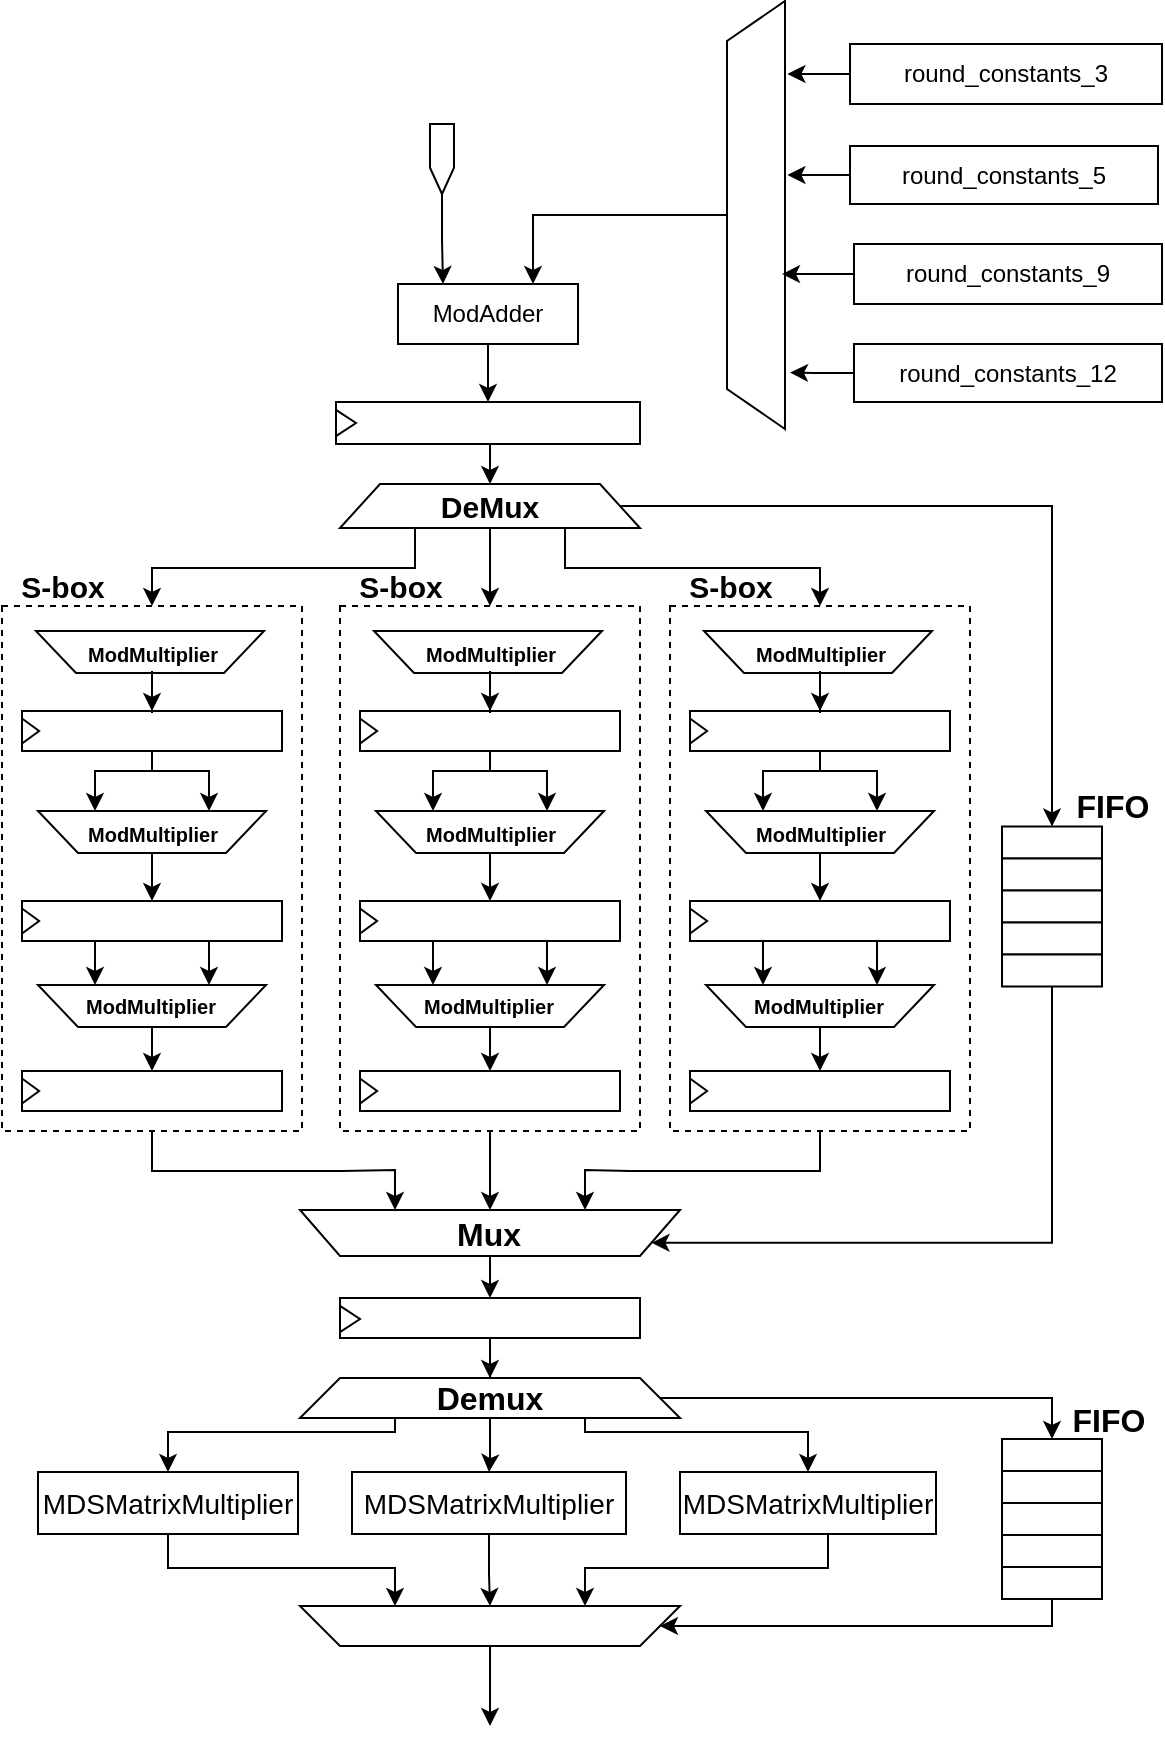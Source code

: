 <mxfile version="15.4.0" type="device" pages="2"><diagram id="SR56XCXZ7cAR_ygBmLtO" name="第 1 页"><mxGraphModel dx="1564" dy="994" grid="1" gridSize="10" guides="1" tooltips="1" connect="1" arrows="1" fold="1" page="1" pageScale="1" pageWidth="827" pageHeight="1169" math="0" shadow="0"><root><mxCell id="0"/><mxCell id="1" parent="0"/><mxCell id="1bvFNHMiJ_VAAljBxHF7-29" style="edgeStyle=orthogonalEdgeStyle;rounded=0;orthogonalLoop=1;jettySize=auto;html=1;exitX=0.5;exitY=0;exitDx=0;exitDy=0;entryX=0.75;entryY=0;entryDx=0;entryDy=0;" parent="1" source="1bvFNHMiJ_VAAljBxHF7-11" target="1bvFNHMiJ_VAAljBxHF7-3" edge="1"><mxGeometry relative="1" as="geometry"/></mxCell><mxCell id="1bvFNHMiJ_VAAljBxHF7-11" value="" style="shape=trapezoid;perimeter=trapezoidPerimeter;whiteSpace=wrap;html=1;fixedSize=1;rotation=-90;" parent="1" vertex="1"><mxGeometry x="400" y="149" width="214" height="29" as="geometry"/></mxCell><mxCell id="1bvFNHMiJ_VAAljBxHF7-52" style="edgeStyle=orthogonalEdgeStyle;rounded=0;orthogonalLoop=1;jettySize=auto;html=1;exitX=0.5;exitY=1;exitDx=0;exitDy=0;entryX=0.5;entryY=0;entryDx=0;entryDy=0;" parent="1" source="1bvFNHMiJ_VAAljBxHF7-3" target="1bvFNHMiJ_VAAljBxHF7-47" edge="1"><mxGeometry relative="1" as="geometry"/></mxCell><mxCell id="1bvFNHMiJ_VAAljBxHF7-3" value="ModAdder" style="rounded=0;whiteSpace=wrap;html=1;" parent="1" vertex="1"><mxGeometry x="328" y="198" width="90" height="30" as="geometry"/></mxCell><mxCell id="1bvFNHMiJ_VAAljBxHF7-20" style="edgeStyle=orthogonalEdgeStyle;rounded=0;orthogonalLoop=1;jettySize=auto;html=1;exitX=0;exitY=0.5;exitDx=0;exitDy=0;entryX=0.829;entryY=1.04;entryDx=0;entryDy=0;entryPerimeter=0;" parent="1" source="1bvFNHMiJ_VAAljBxHF7-6" target="1bvFNHMiJ_VAAljBxHF7-11" edge="1"><mxGeometry relative="1" as="geometry"/></mxCell><mxCell id="1bvFNHMiJ_VAAljBxHF7-6" value="&lt;font style=&quot;font-size: 12px&quot;&gt;round_constants_3&lt;/font&gt;" style="rounded=0;whiteSpace=wrap;html=1;" parent="1" vertex="1"><mxGeometry x="554" y="78" width="156" height="30" as="geometry"/></mxCell><mxCell id="1bvFNHMiJ_VAAljBxHF7-25" style="edgeStyle=orthogonalEdgeStyle;rounded=0;orthogonalLoop=1;jettySize=auto;html=1;exitX=0;exitY=0.5;exitDx=0;exitDy=0;entryX=0.59;entryY=1.04;entryDx=0;entryDy=0;entryPerimeter=0;" parent="1" source="1bvFNHMiJ_VAAljBxHF7-8" target="1bvFNHMiJ_VAAljBxHF7-11" edge="1"><mxGeometry relative="1" as="geometry"/></mxCell><mxCell id="1bvFNHMiJ_VAAljBxHF7-8" value="&lt;font style=&quot;font-size: 12px&quot;&gt;round_constants_5&lt;/font&gt;" style="rounded=0;whiteSpace=wrap;html=1;" parent="1" vertex="1"><mxGeometry x="554" y="129" width="154" height="29" as="geometry"/></mxCell><mxCell id="1bvFNHMiJ_VAAljBxHF7-26" style="edgeStyle=orthogonalEdgeStyle;rounded=0;orthogonalLoop=1;jettySize=auto;html=1;entryX=0.362;entryY=0.948;entryDx=0;entryDy=0;entryPerimeter=0;" parent="1" source="1bvFNHMiJ_VAAljBxHF7-9" target="1bvFNHMiJ_VAAljBxHF7-11" edge="1"><mxGeometry relative="1" as="geometry"/></mxCell><mxCell id="1bvFNHMiJ_VAAljBxHF7-9" value="&lt;font style=&quot;font-size: 12px&quot;&gt;round_constants_9&lt;/font&gt;" style="rounded=0;whiteSpace=wrap;html=1;" parent="1" vertex="1"><mxGeometry x="556" y="178" width="154" height="30" as="geometry"/></mxCell><mxCell id="1bvFNHMiJ_VAAljBxHF7-27" style="edgeStyle=orthogonalEdgeStyle;rounded=0;orthogonalLoop=1;jettySize=auto;html=1;entryX=0.132;entryY=1.086;entryDx=0;entryDy=0;entryPerimeter=0;" parent="1" source="1bvFNHMiJ_VAAljBxHF7-10" target="1bvFNHMiJ_VAAljBxHF7-11" edge="1"><mxGeometry relative="1" as="geometry"/></mxCell><mxCell id="1bvFNHMiJ_VAAljBxHF7-10" value="&lt;font style=&quot;font-size: 12px&quot;&gt;round_constants_12&lt;/font&gt;" style="rounded=0;whiteSpace=wrap;html=1;" parent="1" vertex="1"><mxGeometry x="556" y="228" width="154" height="29" as="geometry"/></mxCell><mxCell id="1bvFNHMiJ_VAAljBxHF7-50" value="" style="group" parent="1" vertex="1" connectable="0"><mxGeometry x="297" y="257" width="152" height="21" as="geometry"/></mxCell><mxCell id="1bvFNHMiJ_VAAljBxHF7-47" value="" style="rounded=0;whiteSpace=wrap;html=1;" parent="1bvFNHMiJ_VAAljBxHF7-50" vertex="1"><mxGeometry width="152" height="21" as="geometry"/></mxCell><mxCell id="1bvFNHMiJ_VAAljBxHF7-48" value="" style="triangle;whiteSpace=wrap;html=1;" parent="1bvFNHMiJ_VAAljBxHF7-50" vertex="1"><mxGeometry y="3.94" width="10" height="13.12" as="geometry"/></mxCell><mxCell id="1bvFNHMiJ_VAAljBxHF7-59" style="edgeStyle=orthogonalEdgeStyle;rounded=0;orthogonalLoop=1;jettySize=auto;html=1;exitX=0.5;exitY=0;exitDx=0;exitDy=0;" parent="1" edge="1"><mxGeometry relative="1" as="geometry"><mxPoint x="352.5" y="319" as="sourcePoint"/><mxPoint x="352.5" y="319" as="targetPoint"/></mxGeometry></mxCell><mxCell id="UK-epvsaJL2h91TlLfsK-7" style="edgeStyle=orthogonalEdgeStyle;rounded=0;orthogonalLoop=1;jettySize=auto;html=1;entryX=0.75;entryY=1;entryDx=0;entryDy=0;" edge="1" parent="1" source="1bvFNHMiJ_VAAljBxHF7-72" target="ZiiQ7pOtpPLdRDoq4Uja-22"><mxGeometry relative="1" as="geometry"><Array as="points"><mxPoint x="213" y="840"/><mxPoint x="327" y="840"/></Array></mxGeometry></mxCell><mxCell id="1bvFNHMiJ_VAAljBxHF7-72" value="&lt;font style=&quot;font-size: 14px&quot;&gt;MDSMatrixMultiplier&lt;br&gt;&lt;/font&gt;" style="rounded=0;whiteSpace=wrap;html=1;" parent="1" vertex="1"><mxGeometry x="148" y="792" width="130" height="31" as="geometry"/></mxCell><mxCell id="1bvFNHMiJ_VAAljBxHF7-82" style="edgeStyle=orthogonalEdgeStyle;rounded=0;orthogonalLoop=1;jettySize=auto;html=1;entryX=0.25;entryY=0;entryDx=0;entryDy=0;" parent="1" source="1bvFNHMiJ_VAAljBxHF7-81" target="1bvFNHMiJ_VAAljBxHF7-3" edge="1"><mxGeometry relative="1" as="geometry"/></mxCell><mxCell id="1bvFNHMiJ_VAAljBxHF7-81" value="" style="shape=offPageConnector;whiteSpace=wrap;html=1;" parent="1" vertex="1"><mxGeometry x="344" y="118" width="12" height="35" as="geometry"/></mxCell><mxCell id="1bvFNHMiJ_VAAljBxHF7-180" value="" style="group" parent="1" vertex="1" connectable="0"><mxGeometry x="130" y="359" width="150" height="262.5" as="geometry"/></mxCell><mxCell id="1bvFNHMiJ_VAAljBxHF7-181" value="" style="rounded=0;whiteSpace=wrap;html=1;dashed=1;" parent="1bvFNHMiJ_VAAljBxHF7-180" vertex="1"><mxGeometry width="150" height="262.5" as="geometry"/></mxCell><mxCell id="1bvFNHMiJ_VAAljBxHF7-182" value="" style="group" parent="1bvFNHMiJ_VAAljBxHF7-180" vertex="1" connectable="0"><mxGeometry x="10" y="12.5" width="130" height="250" as="geometry"/></mxCell><mxCell id="1bvFNHMiJ_VAAljBxHF7-183" value="" style="group" parent="1bvFNHMiJ_VAAljBxHF7-182" vertex="1" connectable="0"><mxGeometry y="40" width="130" height="20" as="geometry"/></mxCell><mxCell id="1bvFNHMiJ_VAAljBxHF7-184" value="" style="rounded=0;whiteSpace=wrap;html=1;" parent="1bvFNHMiJ_VAAljBxHF7-183" vertex="1"><mxGeometry width="130" height="20" as="geometry"/></mxCell><mxCell id="1bvFNHMiJ_VAAljBxHF7-185" value="" style="triangle;whiteSpace=wrap;html=1;" parent="1bvFNHMiJ_VAAljBxHF7-183" vertex="1"><mxGeometry y="3.752" width="8.553" height="12.495" as="geometry"/></mxCell><mxCell id="1bvFNHMiJ_VAAljBxHF7-186" value="" style="shape=trapezoid;perimeter=trapezoidPerimeter;whiteSpace=wrap;html=1;fixedSize=1;rotation=-180;" parent="1bvFNHMiJ_VAAljBxHF7-182" vertex="1"><mxGeometry x="7" width="114" height="21" as="geometry"/></mxCell><mxCell id="1bvFNHMiJ_VAAljBxHF7-187" style="edgeStyle=orthogonalEdgeStyle;rounded=0;orthogonalLoop=1;jettySize=auto;html=1;" parent="1bvFNHMiJ_VAAljBxHF7-182" source="1bvFNHMiJ_VAAljBxHF7-188" target="1bvFNHMiJ_VAAljBxHF7-184" edge="1"><mxGeometry relative="1" as="geometry"/></mxCell><mxCell id="1bvFNHMiJ_VAAljBxHF7-188" value="&lt;font style=&quot;font-size: 10px&quot;&gt;&lt;b&gt;ModMultiplier&lt;/b&gt;&lt;/font&gt;" style="text;html=1;resizable=0;autosize=1;align=center;verticalAlign=middle;points=[];fillColor=none;strokeColor=none;rounded=0;" parent="1bvFNHMiJ_VAAljBxHF7-182" vertex="1"><mxGeometry x="25" y="1" width="80" height="20" as="geometry"/></mxCell><mxCell id="1bvFNHMiJ_VAAljBxHF7-189" value="" style="shape=trapezoid;perimeter=trapezoidPerimeter;whiteSpace=wrap;html=1;fixedSize=1;rotation=-180;" parent="1bvFNHMiJ_VAAljBxHF7-182" vertex="1"><mxGeometry x="8" y="90" width="114" height="21" as="geometry"/></mxCell><mxCell id="1bvFNHMiJ_VAAljBxHF7-190" value="&lt;font style=&quot;font-size: 10px&quot;&gt;&lt;b&gt;ModMultiplier&lt;/b&gt;&lt;/font&gt;" style="text;html=1;resizable=0;autosize=1;align=center;verticalAlign=middle;points=[];fillColor=none;strokeColor=none;rounded=0;" parent="1bvFNHMiJ_VAAljBxHF7-182" vertex="1"><mxGeometry x="25" y="91" width="80" height="20" as="geometry"/></mxCell><mxCell id="1bvFNHMiJ_VAAljBxHF7-191" style="edgeStyle=orthogonalEdgeStyle;rounded=0;orthogonalLoop=1;jettySize=auto;html=1;entryX=0.75;entryY=1;entryDx=0;entryDy=0;" parent="1bvFNHMiJ_VAAljBxHF7-182" source="1bvFNHMiJ_VAAljBxHF7-184" target="1bvFNHMiJ_VAAljBxHF7-189" edge="1"><mxGeometry relative="1" as="geometry"><Array as="points"><mxPoint x="65" y="70"/><mxPoint x="36" y="70"/></Array></mxGeometry></mxCell><mxCell id="1bvFNHMiJ_VAAljBxHF7-192" style="edgeStyle=orthogonalEdgeStyle;rounded=0;orthogonalLoop=1;jettySize=auto;html=1;entryX=0.25;entryY=1;entryDx=0;entryDy=0;" parent="1bvFNHMiJ_VAAljBxHF7-182" source="1bvFNHMiJ_VAAljBxHF7-184" target="1bvFNHMiJ_VAAljBxHF7-189" edge="1"><mxGeometry relative="1" as="geometry"><Array as="points"><mxPoint x="65" y="70"/><mxPoint x="94" y="70"/></Array></mxGeometry></mxCell><mxCell id="1bvFNHMiJ_VAAljBxHF7-193" value="" style="shape=trapezoid;perimeter=trapezoidPerimeter;whiteSpace=wrap;html=1;fixedSize=1;rotation=-180;" parent="1bvFNHMiJ_VAAljBxHF7-182" vertex="1"><mxGeometry x="8" y="177" width="114" height="21" as="geometry"/></mxCell><mxCell id="1bvFNHMiJ_VAAljBxHF7-194" value="&lt;font style=&quot;font-size: 10px&quot;&gt;&lt;b&gt;ModMultiplier&lt;/b&gt;&lt;/font&gt;" style="text;html=1;resizable=0;autosize=1;align=center;verticalAlign=middle;points=[];fillColor=none;strokeColor=none;rounded=0;" parent="1bvFNHMiJ_VAAljBxHF7-182" vertex="1"><mxGeometry x="24" y="177.5" width="80" height="20" as="geometry"/></mxCell><mxCell id="1bvFNHMiJ_VAAljBxHF7-195" value="" style="group" parent="1bvFNHMiJ_VAAljBxHF7-182" vertex="1" connectable="0"><mxGeometry y="135" width="130" height="20" as="geometry"/></mxCell><mxCell id="1bvFNHMiJ_VAAljBxHF7-196" value="" style="rounded=0;whiteSpace=wrap;html=1;" parent="1bvFNHMiJ_VAAljBxHF7-195" vertex="1"><mxGeometry width="130" height="20" as="geometry"/></mxCell><mxCell id="1bvFNHMiJ_VAAljBxHF7-197" value="" style="triangle;whiteSpace=wrap;html=1;" parent="1bvFNHMiJ_VAAljBxHF7-195" vertex="1"><mxGeometry y="3.752" width="8.553" height="12.495" as="geometry"/></mxCell><mxCell id="1bvFNHMiJ_VAAljBxHF7-198" style="edgeStyle=orthogonalEdgeStyle;rounded=0;orthogonalLoop=1;jettySize=auto;html=1;entryX=0.5;entryY=0;entryDx=0;entryDy=0;" parent="1bvFNHMiJ_VAAljBxHF7-182" source="1bvFNHMiJ_VAAljBxHF7-190" target="1bvFNHMiJ_VAAljBxHF7-196" edge="1"><mxGeometry relative="1" as="geometry"/></mxCell><mxCell id="1bvFNHMiJ_VAAljBxHF7-199" style="edgeStyle=orthogonalEdgeStyle;rounded=0;orthogonalLoop=1;jettySize=auto;html=1;exitX=0.25;exitY=1;exitDx=0;exitDy=0;entryX=0.75;entryY=1;entryDx=0;entryDy=0;" parent="1bvFNHMiJ_VAAljBxHF7-182" source="1bvFNHMiJ_VAAljBxHF7-196" target="1bvFNHMiJ_VAAljBxHF7-193" edge="1"><mxGeometry relative="1" as="geometry"/></mxCell><mxCell id="1bvFNHMiJ_VAAljBxHF7-200" style="edgeStyle=orthogonalEdgeStyle;rounded=0;orthogonalLoop=1;jettySize=auto;html=1;exitX=0.75;exitY=1;exitDx=0;exitDy=0;entryX=0.25;entryY=1;entryDx=0;entryDy=0;" parent="1bvFNHMiJ_VAAljBxHF7-182" source="1bvFNHMiJ_VAAljBxHF7-196" target="1bvFNHMiJ_VAAljBxHF7-193" edge="1"><mxGeometry relative="1" as="geometry"/></mxCell><mxCell id="1bvFNHMiJ_VAAljBxHF7-201" value="" style="group" parent="1bvFNHMiJ_VAAljBxHF7-182" vertex="1" connectable="0"><mxGeometry y="230" width="130" height="20" as="geometry"/></mxCell><mxCell id="1bvFNHMiJ_VAAljBxHF7-202" value="" style="rounded=0;whiteSpace=wrap;html=1;" parent="1bvFNHMiJ_VAAljBxHF7-201" vertex="1"><mxGeometry y="-10" width="130" height="20" as="geometry"/></mxCell><mxCell id="1bvFNHMiJ_VAAljBxHF7-203" value="" style="triangle;whiteSpace=wrap;html=1;" parent="1bvFNHMiJ_VAAljBxHF7-201" vertex="1"><mxGeometry y="-6.248" width="8.553" height="12.495" as="geometry"/></mxCell><mxCell id="1bvFNHMiJ_VAAljBxHF7-204" style="edgeStyle=orthogonalEdgeStyle;rounded=0;orthogonalLoop=1;jettySize=auto;html=1;entryX=0.5;entryY=0;entryDx=0;entryDy=0;" parent="1bvFNHMiJ_VAAljBxHF7-182" source="1bvFNHMiJ_VAAljBxHF7-193" target="1bvFNHMiJ_VAAljBxHF7-202" edge="1"><mxGeometry relative="1" as="geometry"/></mxCell><mxCell id="1bvFNHMiJ_VAAljBxHF7-205" value="" style="group" parent="1" vertex="1" connectable="0"><mxGeometry x="464" y="359" width="150" height="262.5" as="geometry"/></mxCell><mxCell id="1bvFNHMiJ_VAAljBxHF7-206" value="" style="rounded=0;whiteSpace=wrap;html=1;dashed=1;" parent="1bvFNHMiJ_VAAljBxHF7-205" vertex="1"><mxGeometry width="150" height="262.5" as="geometry"/></mxCell><mxCell id="1bvFNHMiJ_VAAljBxHF7-207" value="" style="group" parent="1bvFNHMiJ_VAAljBxHF7-205" vertex="1" connectable="0"><mxGeometry x="10" y="12.5" width="130" height="250" as="geometry"/></mxCell><mxCell id="1bvFNHMiJ_VAAljBxHF7-208" value="" style="group" parent="1bvFNHMiJ_VAAljBxHF7-207" vertex="1" connectable="0"><mxGeometry y="40" width="130" height="20" as="geometry"/></mxCell><mxCell id="1bvFNHMiJ_VAAljBxHF7-209" value="" style="rounded=0;whiteSpace=wrap;html=1;" parent="1bvFNHMiJ_VAAljBxHF7-208" vertex="1"><mxGeometry width="130" height="20" as="geometry"/></mxCell><mxCell id="1bvFNHMiJ_VAAljBxHF7-210" value="" style="triangle;whiteSpace=wrap;html=1;" parent="1bvFNHMiJ_VAAljBxHF7-208" vertex="1"><mxGeometry y="3.752" width="8.553" height="12.495" as="geometry"/></mxCell><mxCell id="1bvFNHMiJ_VAAljBxHF7-211" value="" style="shape=trapezoid;perimeter=trapezoidPerimeter;whiteSpace=wrap;html=1;fixedSize=1;rotation=-180;" parent="1bvFNHMiJ_VAAljBxHF7-207" vertex="1"><mxGeometry x="7" width="114" height="21" as="geometry"/></mxCell><mxCell id="1bvFNHMiJ_VAAljBxHF7-212" style="edgeStyle=orthogonalEdgeStyle;rounded=0;orthogonalLoop=1;jettySize=auto;html=1;" parent="1bvFNHMiJ_VAAljBxHF7-207" source="1bvFNHMiJ_VAAljBxHF7-213" target="1bvFNHMiJ_VAAljBxHF7-209" edge="1"><mxGeometry relative="1" as="geometry"/></mxCell><mxCell id="1bvFNHMiJ_VAAljBxHF7-213" value="&lt;font style=&quot;font-size: 10px&quot;&gt;&lt;b&gt;ModMultiplier&lt;/b&gt;&lt;/font&gt;" style="text;html=1;resizable=0;autosize=1;align=center;verticalAlign=middle;points=[];fillColor=none;strokeColor=none;rounded=0;" parent="1bvFNHMiJ_VAAljBxHF7-207" vertex="1"><mxGeometry x="25" y="1" width="80" height="20" as="geometry"/></mxCell><mxCell id="1bvFNHMiJ_VAAljBxHF7-214" value="" style="shape=trapezoid;perimeter=trapezoidPerimeter;whiteSpace=wrap;html=1;fixedSize=1;rotation=-180;" parent="1bvFNHMiJ_VAAljBxHF7-207" vertex="1"><mxGeometry x="8" y="90" width="114" height="21" as="geometry"/></mxCell><mxCell id="1bvFNHMiJ_VAAljBxHF7-215" value="&lt;font style=&quot;font-size: 10px&quot;&gt;&lt;b&gt;ModMultiplier&lt;/b&gt;&lt;/font&gt;" style="text;html=1;resizable=0;autosize=1;align=center;verticalAlign=middle;points=[];fillColor=none;strokeColor=none;rounded=0;" parent="1bvFNHMiJ_VAAljBxHF7-207" vertex="1"><mxGeometry x="25" y="91" width="80" height="20" as="geometry"/></mxCell><mxCell id="1bvFNHMiJ_VAAljBxHF7-216" style="edgeStyle=orthogonalEdgeStyle;rounded=0;orthogonalLoop=1;jettySize=auto;html=1;entryX=0.75;entryY=1;entryDx=0;entryDy=0;" parent="1bvFNHMiJ_VAAljBxHF7-207" source="1bvFNHMiJ_VAAljBxHF7-209" target="1bvFNHMiJ_VAAljBxHF7-214" edge="1"><mxGeometry relative="1" as="geometry"><Array as="points"><mxPoint x="65" y="70"/><mxPoint x="36" y="70"/></Array></mxGeometry></mxCell><mxCell id="1bvFNHMiJ_VAAljBxHF7-217" style="edgeStyle=orthogonalEdgeStyle;rounded=0;orthogonalLoop=1;jettySize=auto;html=1;entryX=0.25;entryY=1;entryDx=0;entryDy=0;" parent="1bvFNHMiJ_VAAljBxHF7-207" source="1bvFNHMiJ_VAAljBxHF7-209" target="1bvFNHMiJ_VAAljBxHF7-214" edge="1"><mxGeometry relative="1" as="geometry"><Array as="points"><mxPoint x="65" y="70"/><mxPoint x="94" y="70"/></Array></mxGeometry></mxCell><mxCell id="1bvFNHMiJ_VAAljBxHF7-218" value="" style="shape=trapezoid;perimeter=trapezoidPerimeter;whiteSpace=wrap;html=1;fixedSize=1;rotation=-180;" parent="1bvFNHMiJ_VAAljBxHF7-207" vertex="1"><mxGeometry x="8" y="177" width="114" height="21" as="geometry"/></mxCell><mxCell id="1bvFNHMiJ_VAAljBxHF7-219" value="&lt;font style=&quot;font-size: 10px&quot;&gt;&lt;b&gt;ModMultiplier&lt;/b&gt;&lt;/font&gt;" style="text;html=1;resizable=0;autosize=1;align=center;verticalAlign=middle;points=[];fillColor=none;strokeColor=none;rounded=0;" parent="1bvFNHMiJ_VAAljBxHF7-207" vertex="1"><mxGeometry x="24" y="177.5" width="80" height="20" as="geometry"/></mxCell><mxCell id="1bvFNHMiJ_VAAljBxHF7-220" value="" style="group" parent="1bvFNHMiJ_VAAljBxHF7-207" vertex="1" connectable="0"><mxGeometry y="135" width="130" height="20" as="geometry"/></mxCell><mxCell id="1bvFNHMiJ_VAAljBxHF7-221" value="" style="rounded=0;whiteSpace=wrap;html=1;" parent="1bvFNHMiJ_VAAljBxHF7-220" vertex="1"><mxGeometry width="130" height="20" as="geometry"/></mxCell><mxCell id="1bvFNHMiJ_VAAljBxHF7-222" value="" style="triangle;whiteSpace=wrap;html=1;" parent="1bvFNHMiJ_VAAljBxHF7-220" vertex="1"><mxGeometry y="3.752" width="8.553" height="12.495" as="geometry"/></mxCell><mxCell id="1bvFNHMiJ_VAAljBxHF7-223" style="edgeStyle=orthogonalEdgeStyle;rounded=0;orthogonalLoop=1;jettySize=auto;html=1;entryX=0.5;entryY=0;entryDx=0;entryDy=0;" parent="1bvFNHMiJ_VAAljBxHF7-207" source="1bvFNHMiJ_VAAljBxHF7-215" target="1bvFNHMiJ_VAAljBxHF7-221" edge="1"><mxGeometry relative="1" as="geometry"/></mxCell><mxCell id="1bvFNHMiJ_VAAljBxHF7-224" style="edgeStyle=orthogonalEdgeStyle;rounded=0;orthogonalLoop=1;jettySize=auto;html=1;exitX=0.25;exitY=1;exitDx=0;exitDy=0;entryX=0.75;entryY=1;entryDx=0;entryDy=0;" parent="1bvFNHMiJ_VAAljBxHF7-207" source="1bvFNHMiJ_VAAljBxHF7-221" target="1bvFNHMiJ_VAAljBxHF7-218" edge="1"><mxGeometry relative="1" as="geometry"/></mxCell><mxCell id="1bvFNHMiJ_VAAljBxHF7-225" style="edgeStyle=orthogonalEdgeStyle;rounded=0;orthogonalLoop=1;jettySize=auto;html=1;exitX=0.75;exitY=1;exitDx=0;exitDy=0;entryX=0.25;entryY=1;entryDx=0;entryDy=0;" parent="1bvFNHMiJ_VAAljBxHF7-207" source="1bvFNHMiJ_VAAljBxHF7-221" target="1bvFNHMiJ_VAAljBxHF7-218" edge="1"><mxGeometry relative="1" as="geometry"/></mxCell><mxCell id="1bvFNHMiJ_VAAljBxHF7-226" value="" style="group" parent="1bvFNHMiJ_VAAljBxHF7-207" vertex="1" connectable="0"><mxGeometry y="230" width="130" height="20" as="geometry"/></mxCell><mxCell id="1bvFNHMiJ_VAAljBxHF7-227" value="" style="rounded=0;whiteSpace=wrap;html=1;" parent="1bvFNHMiJ_VAAljBxHF7-226" vertex="1"><mxGeometry y="-10" width="130" height="20" as="geometry"/></mxCell><mxCell id="1bvFNHMiJ_VAAljBxHF7-228" value="" style="triangle;whiteSpace=wrap;html=1;" parent="1bvFNHMiJ_VAAljBxHF7-226" vertex="1"><mxGeometry y="-6.248" width="8.553" height="12.495" as="geometry"/></mxCell><mxCell id="1bvFNHMiJ_VAAljBxHF7-229" style="edgeStyle=orthogonalEdgeStyle;rounded=0;orthogonalLoop=1;jettySize=auto;html=1;entryX=0.5;entryY=0;entryDx=0;entryDy=0;" parent="1bvFNHMiJ_VAAljBxHF7-207" source="1bvFNHMiJ_VAAljBxHF7-218" target="1bvFNHMiJ_VAAljBxHF7-227" edge="1"><mxGeometry relative="1" as="geometry"/></mxCell><mxCell id="1bvFNHMiJ_VAAljBxHF7-290" style="edgeStyle=orthogonalEdgeStyle;rounded=0;orthogonalLoop=1;jettySize=auto;html=1;entryX=0.5;entryY=0;entryDx=0;entryDy=0;" parent="1" source="1bvFNHMiJ_VAAljBxHF7-258" target="1bvFNHMiJ_VAAljBxHF7-265" edge="1"><mxGeometry relative="1" as="geometry"/></mxCell><mxCell id="1bvFNHMiJ_VAAljBxHF7-292" style="edgeStyle=orthogonalEdgeStyle;rounded=0;orthogonalLoop=1;jettySize=auto;html=1;exitX=0.75;exitY=1;exitDx=0;exitDy=0;entryX=0.5;entryY=0;entryDx=0;entryDy=0;" parent="1" source="1bvFNHMiJ_VAAljBxHF7-258" target="1bvFNHMiJ_VAAljBxHF7-206" edge="1"><mxGeometry relative="1" as="geometry"><Array as="points"><mxPoint x="412" y="340"/><mxPoint x="539" y="340"/></Array></mxGeometry></mxCell><mxCell id="1bvFNHMiJ_VAAljBxHF7-293" style="edgeStyle=orthogonalEdgeStyle;rounded=0;orthogonalLoop=1;jettySize=auto;html=1;exitX=0.25;exitY=1;exitDx=0;exitDy=0;entryX=0.5;entryY=0;entryDx=0;entryDy=0;" parent="1" source="1bvFNHMiJ_VAAljBxHF7-258" target="1bvFNHMiJ_VAAljBxHF7-181" edge="1"><mxGeometry relative="1" as="geometry"><Array as="points"><mxPoint x="337" y="340"/><mxPoint x="205" y="340"/></Array></mxGeometry></mxCell><mxCell id="UkelA_BKMFkeuEiLeL4U-12" style="edgeStyle=orthogonalEdgeStyle;rounded=0;orthogonalLoop=1;jettySize=auto;html=1;entryX=0.5;entryY=0;entryDx=0;entryDy=0;" parent="1" source="1bvFNHMiJ_VAAljBxHF7-258" target="UkelA_BKMFkeuEiLeL4U-4" edge="1"><mxGeometry relative="1" as="geometry"/></mxCell><mxCell id="1bvFNHMiJ_VAAljBxHF7-258" value="&lt;font style=&quot;font-size: 15px&quot;&gt;&lt;b&gt;DeMux&lt;/b&gt;&lt;/font&gt;" style="shape=trapezoid;perimeter=trapezoidPerimeter;whiteSpace=wrap;html=1;fixedSize=1;" parent="1" vertex="1"><mxGeometry x="299" y="298" width="150" height="22" as="geometry"/></mxCell><mxCell id="1bvFNHMiJ_VAAljBxHF7-259" style="edgeStyle=orthogonalEdgeStyle;rounded=0;orthogonalLoop=1;jettySize=auto;html=1;exitX=0.5;exitY=1;exitDx=0;exitDy=0;entryX=0.5;entryY=0;entryDx=0;entryDy=0;" parent="1" source="1bvFNHMiJ_VAAljBxHF7-47" target="1bvFNHMiJ_VAAljBxHF7-258" edge="1"><mxGeometry relative="1" as="geometry"/></mxCell><mxCell id="1bvFNHMiJ_VAAljBxHF7-264" value="" style="group" parent="1" vertex="1" connectable="0"><mxGeometry x="299" y="359" width="150" height="262.5" as="geometry"/></mxCell><mxCell id="1bvFNHMiJ_VAAljBxHF7-265" value="" style="rounded=0;whiteSpace=wrap;html=1;dashed=1;" parent="1bvFNHMiJ_VAAljBxHF7-264" vertex="1"><mxGeometry width="150" height="262.5" as="geometry"/></mxCell><mxCell id="1bvFNHMiJ_VAAljBxHF7-266" value="" style="group" parent="1bvFNHMiJ_VAAljBxHF7-264" vertex="1" connectable="0"><mxGeometry x="10" y="12.5" width="130" height="250" as="geometry"/></mxCell><mxCell id="1bvFNHMiJ_VAAljBxHF7-267" value="" style="group" parent="1bvFNHMiJ_VAAljBxHF7-266" vertex="1" connectable="0"><mxGeometry y="40" width="130" height="20" as="geometry"/></mxCell><mxCell id="1bvFNHMiJ_VAAljBxHF7-268" value="" style="rounded=0;whiteSpace=wrap;html=1;" parent="1bvFNHMiJ_VAAljBxHF7-267" vertex="1"><mxGeometry width="130" height="20" as="geometry"/></mxCell><mxCell id="1bvFNHMiJ_VAAljBxHF7-269" value="" style="triangle;whiteSpace=wrap;html=1;" parent="1bvFNHMiJ_VAAljBxHF7-267" vertex="1"><mxGeometry y="3.752" width="8.553" height="12.495" as="geometry"/></mxCell><mxCell id="1bvFNHMiJ_VAAljBxHF7-270" value="" style="shape=trapezoid;perimeter=trapezoidPerimeter;whiteSpace=wrap;html=1;fixedSize=1;rotation=-180;" parent="1bvFNHMiJ_VAAljBxHF7-266" vertex="1"><mxGeometry x="7" width="114" height="21" as="geometry"/></mxCell><mxCell id="1bvFNHMiJ_VAAljBxHF7-271" style="edgeStyle=orthogonalEdgeStyle;rounded=0;orthogonalLoop=1;jettySize=auto;html=1;" parent="1bvFNHMiJ_VAAljBxHF7-266" source="1bvFNHMiJ_VAAljBxHF7-272" target="1bvFNHMiJ_VAAljBxHF7-268" edge="1"><mxGeometry relative="1" as="geometry"/></mxCell><mxCell id="1bvFNHMiJ_VAAljBxHF7-272" value="&lt;font style=&quot;font-size: 10px&quot;&gt;&lt;b&gt;ModMultiplier&lt;/b&gt;&lt;/font&gt;" style="text;html=1;resizable=0;autosize=1;align=center;verticalAlign=middle;points=[];fillColor=none;strokeColor=none;rounded=0;" parent="1bvFNHMiJ_VAAljBxHF7-266" vertex="1"><mxGeometry x="25" y="1" width="80" height="20" as="geometry"/></mxCell><mxCell id="1bvFNHMiJ_VAAljBxHF7-273" value="" style="shape=trapezoid;perimeter=trapezoidPerimeter;whiteSpace=wrap;html=1;fixedSize=1;rotation=-180;" parent="1bvFNHMiJ_VAAljBxHF7-266" vertex="1"><mxGeometry x="8" y="90" width="114" height="21" as="geometry"/></mxCell><mxCell id="1bvFNHMiJ_VAAljBxHF7-274" value="&lt;font style=&quot;font-size: 10px&quot;&gt;&lt;b&gt;ModMultiplier&lt;/b&gt;&lt;/font&gt;" style="text;html=1;resizable=0;autosize=1;align=center;verticalAlign=middle;points=[];fillColor=none;strokeColor=none;rounded=0;" parent="1bvFNHMiJ_VAAljBxHF7-266" vertex="1"><mxGeometry x="25" y="91" width="80" height="20" as="geometry"/></mxCell><mxCell id="1bvFNHMiJ_VAAljBxHF7-275" style="edgeStyle=orthogonalEdgeStyle;rounded=0;orthogonalLoop=1;jettySize=auto;html=1;entryX=0.75;entryY=1;entryDx=0;entryDy=0;" parent="1bvFNHMiJ_VAAljBxHF7-266" source="1bvFNHMiJ_VAAljBxHF7-268" target="1bvFNHMiJ_VAAljBxHF7-273" edge="1"><mxGeometry relative="1" as="geometry"><Array as="points"><mxPoint x="65" y="70"/><mxPoint x="36" y="70"/></Array></mxGeometry></mxCell><mxCell id="1bvFNHMiJ_VAAljBxHF7-276" style="edgeStyle=orthogonalEdgeStyle;rounded=0;orthogonalLoop=1;jettySize=auto;html=1;entryX=0.25;entryY=1;entryDx=0;entryDy=0;" parent="1bvFNHMiJ_VAAljBxHF7-266" source="1bvFNHMiJ_VAAljBxHF7-268" target="1bvFNHMiJ_VAAljBxHF7-273" edge="1"><mxGeometry relative="1" as="geometry"><Array as="points"><mxPoint x="65" y="70"/><mxPoint x="94" y="70"/></Array></mxGeometry></mxCell><mxCell id="1bvFNHMiJ_VAAljBxHF7-277" value="" style="shape=trapezoid;perimeter=trapezoidPerimeter;whiteSpace=wrap;html=1;fixedSize=1;rotation=-180;" parent="1bvFNHMiJ_VAAljBxHF7-266" vertex="1"><mxGeometry x="8" y="177" width="114" height="21" as="geometry"/></mxCell><mxCell id="1bvFNHMiJ_VAAljBxHF7-278" value="&lt;font style=&quot;font-size: 10px&quot;&gt;&lt;b&gt;ModMultiplier&lt;/b&gt;&lt;/font&gt;" style="text;html=1;resizable=0;autosize=1;align=center;verticalAlign=middle;points=[];fillColor=none;strokeColor=none;rounded=0;" parent="1bvFNHMiJ_VAAljBxHF7-266" vertex="1"><mxGeometry x="24" y="177.5" width="80" height="20" as="geometry"/></mxCell><mxCell id="1bvFNHMiJ_VAAljBxHF7-279" value="" style="group" parent="1bvFNHMiJ_VAAljBxHF7-266" vertex="1" connectable="0"><mxGeometry y="135" width="130" height="20" as="geometry"/></mxCell><mxCell id="1bvFNHMiJ_VAAljBxHF7-280" value="" style="rounded=0;whiteSpace=wrap;html=1;" parent="1bvFNHMiJ_VAAljBxHF7-279" vertex="1"><mxGeometry width="130" height="20" as="geometry"/></mxCell><mxCell id="1bvFNHMiJ_VAAljBxHF7-281" value="" style="triangle;whiteSpace=wrap;html=1;" parent="1bvFNHMiJ_VAAljBxHF7-279" vertex="1"><mxGeometry y="3.752" width="8.553" height="12.495" as="geometry"/></mxCell><mxCell id="1bvFNHMiJ_VAAljBxHF7-282" style="edgeStyle=orthogonalEdgeStyle;rounded=0;orthogonalLoop=1;jettySize=auto;html=1;entryX=0.5;entryY=0;entryDx=0;entryDy=0;" parent="1bvFNHMiJ_VAAljBxHF7-266" source="1bvFNHMiJ_VAAljBxHF7-274" target="1bvFNHMiJ_VAAljBxHF7-280" edge="1"><mxGeometry relative="1" as="geometry"/></mxCell><mxCell id="1bvFNHMiJ_VAAljBxHF7-283" style="edgeStyle=orthogonalEdgeStyle;rounded=0;orthogonalLoop=1;jettySize=auto;html=1;exitX=0.25;exitY=1;exitDx=0;exitDy=0;entryX=0.75;entryY=1;entryDx=0;entryDy=0;" parent="1bvFNHMiJ_VAAljBxHF7-266" source="1bvFNHMiJ_VAAljBxHF7-280" target="1bvFNHMiJ_VAAljBxHF7-277" edge="1"><mxGeometry relative="1" as="geometry"/></mxCell><mxCell id="1bvFNHMiJ_VAAljBxHF7-284" style="edgeStyle=orthogonalEdgeStyle;rounded=0;orthogonalLoop=1;jettySize=auto;html=1;exitX=0.75;exitY=1;exitDx=0;exitDy=0;entryX=0.25;entryY=1;entryDx=0;entryDy=0;" parent="1bvFNHMiJ_VAAljBxHF7-266" source="1bvFNHMiJ_VAAljBxHF7-280" target="1bvFNHMiJ_VAAljBxHF7-277" edge="1"><mxGeometry relative="1" as="geometry"/></mxCell><mxCell id="1bvFNHMiJ_VAAljBxHF7-285" value="" style="group" parent="1bvFNHMiJ_VAAljBxHF7-266" vertex="1" connectable="0"><mxGeometry y="230" width="130" height="20" as="geometry"/></mxCell><mxCell id="1bvFNHMiJ_VAAljBxHF7-286" value="" style="rounded=0;whiteSpace=wrap;html=1;" parent="1bvFNHMiJ_VAAljBxHF7-285" vertex="1"><mxGeometry y="-10" width="130" height="20" as="geometry"/></mxCell><mxCell id="1bvFNHMiJ_VAAljBxHF7-287" value="" style="triangle;whiteSpace=wrap;html=1;" parent="1bvFNHMiJ_VAAljBxHF7-285" vertex="1"><mxGeometry y="-6.248" width="8.553" height="12.495" as="geometry"/></mxCell><mxCell id="1bvFNHMiJ_VAAljBxHF7-288" style="edgeStyle=orthogonalEdgeStyle;rounded=0;orthogonalLoop=1;jettySize=auto;html=1;entryX=0.5;entryY=0;entryDx=0;entryDy=0;" parent="1bvFNHMiJ_VAAljBxHF7-266" source="1bvFNHMiJ_VAAljBxHF7-277" target="1bvFNHMiJ_VAAljBxHF7-286" edge="1"><mxGeometry relative="1" as="geometry"/></mxCell><mxCell id="grC2OtY5OCXD8Gb3L2ST-15" style="edgeStyle=orthogonalEdgeStyle;rounded=0;orthogonalLoop=1;jettySize=auto;html=1;entryX=0.5;entryY=0;entryDx=0;entryDy=0;" parent="1" source="1bvFNHMiJ_VAAljBxHF7-294" target="grC2OtY5OCXD8Gb3L2ST-3" edge="1"><mxGeometry relative="1" as="geometry"/></mxCell><mxCell id="1bvFNHMiJ_VAAljBxHF7-294" value="" style="shape=trapezoid;perimeter=trapezoidPerimeter;whiteSpace=wrap;html=1;fixedSize=1;rotation=-180;" parent="1" vertex="1"><mxGeometry x="279" y="661" width="190" height="23" as="geometry"/></mxCell><mxCell id="1bvFNHMiJ_VAAljBxHF7-295" style="edgeStyle=orthogonalEdgeStyle;rounded=0;orthogonalLoop=1;jettySize=auto;html=1;entryX=0.75;entryY=1;entryDx=0;entryDy=0;" parent="1" source="1bvFNHMiJ_VAAljBxHF7-181" target="1bvFNHMiJ_VAAljBxHF7-294" edge="1"><mxGeometry relative="1" as="geometry"/></mxCell><mxCell id="1bvFNHMiJ_VAAljBxHF7-296" style="edgeStyle=orthogonalEdgeStyle;rounded=0;orthogonalLoop=1;jettySize=auto;html=1;entryX=0.5;entryY=1;entryDx=0;entryDy=0;" parent="1" source="1bvFNHMiJ_VAAljBxHF7-265" target="1bvFNHMiJ_VAAljBxHF7-294" edge="1"><mxGeometry relative="1" as="geometry"/></mxCell><mxCell id="1bvFNHMiJ_VAAljBxHF7-297" style="edgeStyle=orthogonalEdgeStyle;rounded=0;orthogonalLoop=1;jettySize=auto;html=1;exitX=0.5;exitY=1;exitDx=0;exitDy=0;entryX=0.25;entryY=1;entryDx=0;entryDy=0;" parent="1" source="1bvFNHMiJ_VAAljBxHF7-206" target="1bvFNHMiJ_VAAljBxHF7-294" edge="1"><mxGeometry relative="1" as="geometry"/></mxCell><mxCell id="1bvFNHMiJ_VAAljBxHF7-298" value="&lt;font style=&quot;font-size: 16px&quot;&gt;&lt;b&gt;Mux&lt;/b&gt;&lt;/font&gt;" style="text;html=1;resizable=0;autosize=1;align=center;verticalAlign=middle;points=[];fillColor=none;strokeColor=none;rounded=0;" parent="1" vertex="1"><mxGeometry x="348" y="663" width="50" height="20" as="geometry"/></mxCell><mxCell id="ZiiQ7pOtpPLdRDoq4Uja-1" value="&lt;font style=&quot;font-size: 15px&quot;&gt;&lt;b&gt;S-box&lt;/b&gt;&lt;/font&gt;" style="text;html=1;resizable=0;autosize=1;align=center;verticalAlign=middle;points=[];fillColor=none;strokeColor=none;rounded=0;" parent="1" vertex="1"><mxGeometry x="464" y="339" width="60" height="20" as="geometry"/></mxCell><mxCell id="ZiiQ7pOtpPLdRDoq4Uja-2" value="&lt;font style=&quot;font-size: 15px&quot;&gt;&lt;b&gt;S-box&lt;/b&gt;&lt;/font&gt;" style="text;html=1;resizable=0;autosize=1;align=center;verticalAlign=middle;points=[];fillColor=none;strokeColor=none;rounded=0;" parent="1" vertex="1"><mxGeometry x="299" y="339" width="60" height="20" as="geometry"/></mxCell><mxCell id="ZiiQ7pOtpPLdRDoq4Uja-3" value="&lt;font style=&quot;font-size: 15px&quot;&gt;&lt;b&gt;S-box&lt;/b&gt;&lt;/font&gt;" style="text;html=1;resizable=0;autosize=1;align=center;verticalAlign=middle;points=[];fillColor=none;strokeColor=none;rounded=0;" parent="1" vertex="1"><mxGeometry x="130" y="339" width="60" height="20" as="geometry"/></mxCell><mxCell id="ZiiQ7pOtpPLdRDoq4Uja-31" style="edgeStyle=orthogonalEdgeStyle;rounded=0;orthogonalLoop=1;jettySize=auto;html=1;entryX=0.5;entryY=1;entryDx=0;entryDy=0;" parent="1" source="ZiiQ7pOtpPLdRDoq4Uja-4" target="ZiiQ7pOtpPLdRDoq4Uja-22" edge="1"><mxGeometry relative="1" as="geometry"/></mxCell><mxCell id="ZiiQ7pOtpPLdRDoq4Uja-4" value="&lt;font style=&quot;font-size: 14px&quot;&gt;MDSMatrixMultiplier&lt;br&gt;&lt;/font&gt;" style="rounded=0;whiteSpace=wrap;html=1;" parent="1" vertex="1"><mxGeometry x="305" y="792" width="137" height="31" as="geometry"/></mxCell><mxCell id="grC2OtY5OCXD8Gb3L2ST-19" style="edgeStyle=orthogonalEdgeStyle;rounded=0;orthogonalLoop=1;jettySize=auto;html=1;entryX=0.25;entryY=1;entryDx=0;entryDy=0;" parent="1" source="ZiiQ7pOtpPLdRDoq4Uja-5" target="ZiiQ7pOtpPLdRDoq4Uja-22" edge="1"><mxGeometry relative="1" as="geometry"><Array as="points"><mxPoint x="543" y="840"/><mxPoint x="422" y="840"/></Array></mxGeometry></mxCell><mxCell id="ZiiQ7pOtpPLdRDoq4Uja-5" value="&lt;font style=&quot;font-size: 14px&quot;&gt;MDSMatrixMultiplier&lt;br&gt;&lt;/font&gt;" style="rounded=0;whiteSpace=wrap;html=1;" parent="1" vertex="1"><mxGeometry x="469" y="792" width="128" height="31" as="geometry"/></mxCell><mxCell id="ZiiQ7pOtpPLdRDoq4Uja-15" style="edgeStyle=orthogonalEdgeStyle;rounded=0;orthogonalLoop=1;jettySize=auto;html=1;entryX=0.5;entryY=0;entryDx=0;entryDy=0;" parent="1" source="ZiiQ7pOtpPLdRDoq4Uja-7" target="ZiiQ7pOtpPLdRDoq4Uja-4" edge="1"><mxGeometry relative="1" as="geometry"/></mxCell><mxCell id="UkelA_BKMFkeuEiLeL4U-23" style="edgeStyle=orthogonalEdgeStyle;rounded=0;orthogonalLoop=1;jettySize=auto;html=1;entryX=0.5;entryY=0;entryDx=0;entryDy=0;" parent="1" source="ZiiQ7pOtpPLdRDoq4Uja-7" target="UkelA_BKMFkeuEiLeL4U-17" edge="1"><mxGeometry relative="1" as="geometry"/></mxCell><mxCell id="UK-epvsaJL2h91TlLfsK-8" style="edgeStyle=orthogonalEdgeStyle;rounded=0;orthogonalLoop=1;jettySize=auto;html=1;exitX=0.75;exitY=1;exitDx=0;exitDy=0;" edge="1" parent="1" source="ZiiQ7pOtpPLdRDoq4Uja-7" target="ZiiQ7pOtpPLdRDoq4Uja-5"><mxGeometry relative="1" as="geometry"><Array as="points"><mxPoint x="422" y="772"/><mxPoint x="533" y="772"/></Array></mxGeometry></mxCell><mxCell id="UK-epvsaJL2h91TlLfsK-9" style="edgeStyle=orthogonalEdgeStyle;rounded=0;orthogonalLoop=1;jettySize=auto;html=1;exitX=0.25;exitY=1;exitDx=0;exitDy=0;entryX=0.5;entryY=0;entryDx=0;entryDy=0;" edge="1" parent="1" source="ZiiQ7pOtpPLdRDoq4Uja-7" target="1bvFNHMiJ_VAAljBxHF7-72"><mxGeometry relative="1" as="geometry"><Array as="points"><mxPoint x="327" y="772"/><mxPoint x="213" y="772"/></Array></mxGeometry></mxCell><mxCell id="ZiiQ7pOtpPLdRDoq4Uja-7" value="&lt;font style=&quot;font-size: 16px&quot;&gt;&lt;b&gt;Demux&lt;/b&gt;&lt;/font&gt;" style="shape=trapezoid;perimeter=trapezoidPerimeter;whiteSpace=wrap;html=1;fixedSize=1;rotation=0;" parent="1" vertex="1"><mxGeometry x="279" y="745" width="190" height="20" as="geometry"/></mxCell><mxCell id="grC2OtY5OCXD8Gb3L2ST-18" style="edgeStyle=orthogonalEdgeStyle;rounded=0;orthogonalLoop=1;jettySize=auto;html=1;" parent="1" source="ZiiQ7pOtpPLdRDoq4Uja-22" edge="1"><mxGeometry relative="1" as="geometry"><mxPoint x="374" y="919" as="targetPoint"/></mxGeometry></mxCell><mxCell id="ZiiQ7pOtpPLdRDoq4Uja-22" value="" style="shape=trapezoid;perimeter=trapezoidPerimeter;whiteSpace=wrap;html=1;fixedSize=1;rotation=-180;" parent="1" vertex="1"><mxGeometry x="279" y="859" width="190" height="20" as="geometry"/></mxCell><mxCell id="grC2OtY5OCXD8Gb3L2ST-2" value="" style="group" parent="1" vertex="1" connectable="0"><mxGeometry x="299" y="705" width="152" height="21" as="geometry"/></mxCell><mxCell id="grC2OtY5OCXD8Gb3L2ST-3" value="" style="rounded=0;whiteSpace=wrap;html=1;" parent="grC2OtY5OCXD8Gb3L2ST-2" vertex="1"><mxGeometry width="150" height="20" as="geometry"/></mxCell><mxCell id="grC2OtY5OCXD8Gb3L2ST-4" value="" style="triangle;whiteSpace=wrap;html=1;" parent="grC2OtY5OCXD8Gb3L2ST-2" vertex="1"><mxGeometry y="3.94" width="10" height="13.12" as="geometry"/></mxCell><mxCell id="grC2OtY5OCXD8Gb3L2ST-12" style="edgeStyle=orthogonalEdgeStyle;rounded=0;orthogonalLoop=1;jettySize=auto;html=1;entryX=0.5;entryY=0;entryDx=0;entryDy=0;" parent="1" source="grC2OtY5OCXD8Gb3L2ST-3" target="ZiiQ7pOtpPLdRDoq4Uja-7" edge="1"><mxGeometry relative="1" as="geometry"/></mxCell><mxCell id="UkelA_BKMFkeuEiLeL4U-10" value="" style="group" parent="1" vertex="1" connectable="0"><mxGeometry x="630" y="469.25" width="50" height="80" as="geometry"/></mxCell><mxCell id="UkelA_BKMFkeuEiLeL4U-4" value="" style="rounded=0;whiteSpace=wrap;html=1;" parent="UkelA_BKMFkeuEiLeL4U-10" vertex="1"><mxGeometry width="50" height="16" as="geometry"/></mxCell><mxCell id="UkelA_BKMFkeuEiLeL4U-5" value="" style="rounded=0;whiteSpace=wrap;html=1;" parent="UkelA_BKMFkeuEiLeL4U-10" vertex="1"><mxGeometry y="16" width="50" height="16" as="geometry"/></mxCell><mxCell id="UkelA_BKMFkeuEiLeL4U-7" value="" style="rounded=0;whiteSpace=wrap;html=1;" parent="UkelA_BKMFkeuEiLeL4U-10" vertex="1"><mxGeometry y="32" width="50" height="16" as="geometry"/></mxCell><mxCell id="UkelA_BKMFkeuEiLeL4U-8" value="" style="rounded=0;whiteSpace=wrap;html=1;" parent="UkelA_BKMFkeuEiLeL4U-10" vertex="1"><mxGeometry y="48" width="50" height="16" as="geometry"/></mxCell><mxCell id="UkelA_BKMFkeuEiLeL4U-9" value="" style="rounded=0;whiteSpace=wrap;html=1;" parent="UkelA_BKMFkeuEiLeL4U-10" vertex="1"><mxGeometry y="64" width="50" height="16" as="geometry"/></mxCell><mxCell id="UkelA_BKMFkeuEiLeL4U-14" value="&lt;font style=&quot;font-size: 16px&quot;&gt;&lt;b&gt;FIFO&lt;/b&gt;&lt;/font&gt;" style="text;html=1;resizable=0;autosize=1;align=center;verticalAlign=middle;points=[];fillColor=none;strokeColor=none;rounded=0;" parent="1" vertex="1"><mxGeometry x="660" y="449.25" width="50" height="20" as="geometry"/></mxCell><mxCell id="UkelA_BKMFkeuEiLeL4U-16" value="" style="group" parent="1" vertex="1" connectable="0"><mxGeometry x="630" y="775.5" width="50" height="80" as="geometry"/></mxCell><mxCell id="UkelA_BKMFkeuEiLeL4U-17" value="" style="rounded=0;whiteSpace=wrap;html=1;" parent="UkelA_BKMFkeuEiLeL4U-16" vertex="1"><mxGeometry width="50" height="16" as="geometry"/></mxCell><mxCell id="UkelA_BKMFkeuEiLeL4U-18" value="" style="rounded=0;whiteSpace=wrap;html=1;" parent="UkelA_BKMFkeuEiLeL4U-16" vertex="1"><mxGeometry y="16" width="50" height="16" as="geometry"/></mxCell><mxCell id="UkelA_BKMFkeuEiLeL4U-19" value="" style="rounded=0;whiteSpace=wrap;html=1;" parent="UkelA_BKMFkeuEiLeL4U-16" vertex="1"><mxGeometry y="32" width="50" height="16" as="geometry"/></mxCell><mxCell id="UkelA_BKMFkeuEiLeL4U-20" value="" style="rounded=0;whiteSpace=wrap;html=1;" parent="UkelA_BKMFkeuEiLeL4U-16" vertex="1"><mxGeometry y="48" width="50" height="16" as="geometry"/></mxCell><mxCell id="UkelA_BKMFkeuEiLeL4U-21" value="" style="rounded=0;whiteSpace=wrap;html=1;" parent="UkelA_BKMFkeuEiLeL4U-16" vertex="1"><mxGeometry y="64" width="50" height="16" as="geometry"/></mxCell><mxCell id="UkelA_BKMFkeuEiLeL4U-25" value="&lt;font style=&quot;font-size: 16px&quot;&gt;&lt;b&gt;FIFO&lt;/b&gt;&lt;/font&gt;" style="text;html=1;resizable=0;autosize=1;align=center;verticalAlign=middle;points=[];fillColor=none;strokeColor=none;rounded=0;" parent="1" vertex="1"><mxGeometry x="658" y="755.5" width="50" height="20" as="geometry"/></mxCell><mxCell id="UK-epvsaJL2h91TlLfsK-1" style="edgeStyle=orthogonalEdgeStyle;rounded=0;orthogonalLoop=1;jettySize=auto;html=1;entryX=0;entryY=0.5;entryDx=0;entryDy=0;" edge="1" parent="1" source="UkelA_BKMFkeuEiLeL4U-21" target="ZiiQ7pOtpPLdRDoq4Uja-22"><mxGeometry relative="1" as="geometry"><Array as="points"><mxPoint x="655" y="869"/></Array></mxGeometry></mxCell><mxCell id="UK-epvsaJL2h91TlLfsK-3" style="edgeStyle=orthogonalEdgeStyle;rounded=0;orthogonalLoop=1;jettySize=auto;html=1;entryX=0;entryY=0.25;entryDx=0;entryDy=0;" edge="1" parent="1" source="UkelA_BKMFkeuEiLeL4U-9" target="1bvFNHMiJ_VAAljBxHF7-294"><mxGeometry relative="1" as="geometry"><Array as="points"><mxPoint x="655" y="677"/></Array></mxGeometry></mxCell></root></mxGraphModel></diagram><diagram id="5uGUdqN60V8OK0kiR3W2" name="第 2 页"><mxGraphModel dx="438" dy="284" grid="1" gridSize="10" guides="1" tooltips="1" connect="1" arrows="1" fold="1" page="1" pageScale="1" pageWidth="827" pageHeight="1169" math="0" shadow="0"><root><mxCell id="3KaCCl9NNCK0gPAj5S7B-0"/><mxCell id="3KaCCl9NNCK0gPAj5S7B-1" parent="3KaCCl9NNCK0gPAj5S7B-0"/><mxCell id="3KaCCl9NNCK0gPAj5S7B-48" style="edgeStyle=orthogonalEdgeStyle;rounded=0;orthogonalLoop=1;jettySize=auto;html=1;fontSize=10;endSize=3;strokeWidth=1;" edge="1" parent="3KaCCl9NNCK0gPAj5S7B-1" source="3KaCCl9NNCK0gPAj5S7B-37"><mxGeometry relative="1" as="geometry"><mxPoint x="309" y="570" as="targetPoint"/></mxGeometry></mxCell><mxCell id="3KaCCl9NNCK0gPAj5S7B-169" style="edgeStyle=orthogonalEdgeStyle;rounded=0;orthogonalLoop=1;jettySize=auto;html=1;fontSize=8;endSize=3;strokeWidth=1;" edge="1" parent="3KaCCl9NNCK0gPAj5S7B-1" source="3KaCCl9NNCK0gPAj5S7B-37" target="3KaCCl9NNCK0gPAj5S7B-138"><mxGeometry relative="1" as="geometry"><Array as="points"><mxPoint x="275" y="520"/><mxPoint x="275" y="560"/><mxPoint x="250" y="560"/></Array></mxGeometry></mxCell><mxCell id="3KaCCl9NNCK0gPAj5S7B-37" value="&lt;font style=&quot;font-size: 10px&quot;&gt;FA&lt;/font&gt;" style="rounded=0;whiteSpace=wrap;html=1;fontSize=8;verticalAlign=middle;" vertex="1" parent="3KaCCl9NNCK0gPAj5S7B-1"><mxGeometry x="289" y="510" width="40" height="20" as="geometry"/></mxCell><mxCell id="3KaCCl9NNCK0gPAj5S7B-46" style="edgeStyle=orthogonalEdgeStyle;rounded=0;orthogonalLoop=1;jettySize=auto;html=1;entryX=0.25;entryY=0;entryDx=0;entryDy=0;fontSize=10;strokeWidth=1;endSize=3;" edge="1" parent="3KaCCl9NNCK0gPAj5S7B-1" source="3KaCCl9NNCK0gPAj5S7B-39" target="3KaCCl9NNCK0gPAj5S7B-37"><mxGeometry relative="1" as="geometry"/></mxCell><mxCell id="3KaCCl9NNCK0gPAj5S7B-39" value="&lt;font style=&quot;font-size: 8px&quot;&gt;P&lt;sub&gt;c,k&lt;/sub&gt;&lt;/font&gt;" style="text;html=1;resizable=0;autosize=1;align=center;verticalAlign=middle;points=[];fillColor=none;strokeColor=none;rounded=0;fontSize=10;" vertex="1" parent="3KaCCl9NNCK0gPAj5S7B-1"><mxGeometry x="284" y="452" width="30" height="20" as="geometry"/></mxCell><mxCell id="3KaCCl9NNCK0gPAj5S7B-45" style="edgeStyle=orthogonalEdgeStyle;rounded=0;orthogonalLoop=1;jettySize=auto;html=1;entryX=0.75;entryY=0;entryDx=0;entryDy=0;fontSize=10;strokeWidth=1;endSize=3;" edge="1" parent="3KaCCl9NNCK0gPAj5S7B-1" source="3KaCCl9NNCK0gPAj5S7B-41" target="3KaCCl9NNCK0gPAj5S7B-37"><mxGeometry relative="1" as="geometry"/></mxCell><mxCell id="3KaCCl9NNCK0gPAj5S7B-41" value="&lt;font style=&quot;font-size: 8px&quot;&gt;P&lt;sub&gt;s,k&lt;/sub&gt;&lt;/font&gt;" style="text;html=1;resizable=0;autosize=1;align=center;verticalAlign=middle;points=[];fillColor=none;strokeColor=none;rounded=0;fontSize=10;" vertex="1" parent="3KaCCl9NNCK0gPAj5S7B-1"><mxGeometry x="304" y="452" width="30" height="20" as="geometry"/></mxCell><mxCell id="3KaCCl9NNCK0gPAj5S7B-99" style="edgeStyle=none;rounded=0;orthogonalLoop=1;jettySize=auto;html=1;entryX=1;entryY=0.75;entryDx=0;entryDy=0;fontSize=8;endSize=3;strokeWidth=1;" edge="1" parent="3KaCCl9NNCK0gPAj5S7B-1" target="3KaCCl9NNCK0gPAj5S7B-37"><mxGeometry relative="1" as="geometry"><mxPoint x="344" y="460" as="sourcePoint"/><Array as="points"><mxPoint x="344" y="500"/><mxPoint x="344" y="525"/></Array></mxGeometry></mxCell><mxCell id="3KaCCl9NNCK0gPAj5S7B-94" value="&lt;font style=&quot;font-size: 9px&quot;&gt;y&lt;sub&gt;k&lt;/sub&gt;&lt;/font&gt;" style="text;html=1;resizable=0;autosize=1;align=center;verticalAlign=middle;points=[];fillColor=none;strokeColor=none;rounded=0;fontSize=8;" vertex="1" parent="3KaCCl9NNCK0gPAj5S7B-1"><mxGeometry x="340" y="440" width="20" height="20" as="geometry"/></mxCell><mxCell id="3KaCCl9NNCK0gPAj5S7B-101" style="edgeStyle=orthogonalEdgeStyle;rounded=0;orthogonalLoop=1;jettySize=auto;html=1;fontSize=10;endSize=3;strokeWidth=1;" edge="1" parent="3KaCCl9NNCK0gPAj5S7B-1" source="3KaCCl9NNCK0gPAj5S7B-102"><mxGeometry relative="1" as="geometry"><mxPoint x="384" y="570" as="targetPoint"/></mxGeometry></mxCell><mxCell id="3KaCCl9NNCK0gPAj5S7B-168" style="edgeStyle=orthogonalEdgeStyle;rounded=0;orthogonalLoop=1;jettySize=auto;html=1;fontSize=8;endSize=3;strokeWidth=1;" edge="1" parent="3KaCCl9NNCK0gPAj5S7B-1" source="3KaCCl9NNCK0gPAj5S7B-102" target="3KaCCl9NNCK0gPAj5S7B-146"><mxGeometry relative="1" as="geometry"><Array as="points"><mxPoint x="355" y="520"/><mxPoint x="355" y="560"/><mxPoint x="329" y="560"/></Array></mxGeometry></mxCell><mxCell id="3KaCCl9NNCK0gPAj5S7B-102" value="&lt;font style=&quot;font-size: 10px&quot;&gt;FA&lt;/font&gt;" style="rounded=0;whiteSpace=wrap;html=1;fontSize=8;verticalAlign=middle;" vertex="1" parent="3KaCCl9NNCK0gPAj5S7B-1"><mxGeometry x="364" y="510" width="40" height="20" as="geometry"/></mxCell><mxCell id="3KaCCl9NNCK0gPAj5S7B-103" style="edgeStyle=orthogonalEdgeStyle;rounded=0;orthogonalLoop=1;jettySize=auto;html=1;entryX=0.25;entryY=0;entryDx=0;entryDy=0;fontSize=10;strokeWidth=1;endSize=3;" edge="1" parent="3KaCCl9NNCK0gPAj5S7B-1" source="3KaCCl9NNCK0gPAj5S7B-104" target="3KaCCl9NNCK0gPAj5S7B-102"><mxGeometry relative="1" as="geometry"/></mxCell><mxCell id="3KaCCl9NNCK0gPAj5S7B-104" value="&lt;font style=&quot;font-size: 8px&quot;&gt;P&lt;sub&gt;c,k-1&lt;/sub&gt;&lt;/font&gt;" style="text;html=1;resizable=0;autosize=1;align=center;verticalAlign=middle;points=[];fillColor=none;strokeColor=none;rounded=0;fontSize=10;" vertex="1" parent="3KaCCl9NNCK0gPAj5S7B-1"><mxGeometry x="354" y="452" width="40" height="20" as="geometry"/></mxCell><mxCell id="3KaCCl9NNCK0gPAj5S7B-105" style="edgeStyle=orthogonalEdgeStyle;rounded=0;orthogonalLoop=1;jettySize=auto;html=1;entryX=0.75;entryY=0;entryDx=0;entryDy=0;fontSize=10;strokeWidth=1;endSize=3;" edge="1" parent="3KaCCl9NNCK0gPAj5S7B-1" source="3KaCCl9NNCK0gPAj5S7B-106" target="3KaCCl9NNCK0gPAj5S7B-102"><mxGeometry relative="1" as="geometry"/></mxCell><mxCell id="3KaCCl9NNCK0gPAj5S7B-106" value="&lt;font style=&quot;font-size: 8px&quot;&gt;P&lt;sub&gt;s,k-1&lt;/sub&gt;&lt;/font&gt;" style="text;html=1;resizable=0;autosize=1;align=center;verticalAlign=middle;points=[];fillColor=none;strokeColor=none;rounded=0;fontSize=10;" vertex="1" parent="3KaCCl9NNCK0gPAj5S7B-1"><mxGeometry x="374" y="452" width="40" height="20" as="geometry"/></mxCell><mxCell id="3KaCCl9NNCK0gPAj5S7B-107" style="edgeStyle=none;rounded=0;orthogonalLoop=1;jettySize=auto;html=1;entryX=1;entryY=0.75;entryDx=0;entryDy=0;fontSize=8;endSize=3;strokeWidth=1;" edge="1" parent="3KaCCl9NNCK0gPAj5S7B-1" source="3KaCCl9NNCK0gPAj5S7B-108" target="3KaCCl9NNCK0gPAj5S7B-102"><mxGeometry relative="1" as="geometry"><Array as="points"><mxPoint x="419" y="525"/></Array></mxGeometry></mxCell><mxCell id="3KaCCl9NNCK0gPAj5S7B-108" value="&lt;font style=&quot;font-size: 9px&quot;&gt;y&lt;sub&gt;k-1&lt;/sub&gt;&lt;/font&gt;" style="text;html=1;resizable=0;autosize=1;align=center;verticalAlign=middle;points=[];fillColor=none;strokeColor=none;rounded=0;fontSize=8;" vertex="1" parent="3KaCCl9NNCK0gPAj5S7B-1"><mxGeometry x="404" y="440" width="30" height="20" as="geometry"/></mxCell><mxCell id="3KaCCl9NNCK0gPAj5S7B-117" style="edgeStyle=orthogonalEdgeStyle;rounded=0;orthogonalLoop=1;jettySize=auto;html=1;fontSize=10;endSize=3;strokeWidth=1;" edge="1" parent="3KaCCl9NNCK0gPAj5S7B-1" source="3KaCCl9NNCK0gPAj5S7B-118"><mxGeometry relative="1" as="geometry"><mxPoint x="500" y="570" as="targetPoint"/></mxGeometry></mxCell><mxCell id="3KaCCl9NNCK0gPAj5S7B-167" style="edgeStyle=orthogonalEdgeStyle;rounded=0;orthogonalLoop=1;jettySize=auto;html=1;fontSize=8;endSize=3;strokeWidth=1;" edge="1" parent="3KaCCl9NNCK0gPAj5S7B-1" source="3KaCCl9NNCK0gPAj5S7B-118" target="3KaCCl9NNCK0gPAj5S7B-154"><mxGeometry relative="1" as="geometry"><Array as="points"><mxPoint x="465" y="520"/><mxPoint x="465" y="560"/><mxPoint x="445" y="560"/></Array></mxGeometry></mxCell><mxCell id="3KaCCl9NNCK0gPAj5S7B-195" style="edgeStyle=orthogonalEdgeStyle;rounded=0;sketch=0;orthogonalLoop=1;jettySize=auto;html=1;entryX=0;entryY=0.75;entryDx=0;entryDy=0;entryPerimeter=0;endSize=2;strokeWidth=1;" edge="1" parent="3KaCCl9NNCK0gPAj5S7B-1" source="3KaCCl9NNCK0gPAj5S7B-118" target="3KaCCl9NNCK0gPAj5S7B-190"><mxGeometry relative="1" as="geometry"><Array as="points"><mxPoint x="500" y="540"/><mxPoint x="540" y="540"/></Array></mxGeometry></mxCell><mxCell id="3KaCCl9NNCK0gPAj5S7B-118" value="&lt;font style=&quot;font-size: 10px&quot;&gt;FA&lt;/font&gt;" style="rounded=0;whiteSpace=wrap;html=1;fontSize=8;verticalAlign=middle;" vertex="1" parent="3KaCCl9NNCK0gPAj5S7B-1"><mxGeometry x="480" y="510" width="40" height="20" as="geometry"/></mxCell><mxCell id="3KaCCl9NNCK0gPAj5S7B-119" style="edgeStyle=orthogonalEdgeStyle;rounded=0;orthogonalLoop=1;jettySize=auto;html=1;entryX=0.25;entryY=0;entryDx=0;entryDy=0;fontSize=10;strokeWidth=1;endSize=3;" edge="1" parent="3KaCCl9NNCK0gPAj5S7B-1" source="3KaCCl9NNCK0gPAj5S7B-120" target="3KaCCl9NNCK0gPAj5S7B-118"><mxGeometry relative="1" as="geometry"/></mxCell><mxCell id="3KaCCl9NNCK0gPAj5S7B-120" value="&lt;font style=&quot;font-size: 8px&quot;&gt;P&lt;sub&gt;c,1&lt;/sub&gt;&lt;/font&gt;" style="text;html=1;resizable=0;autosize=1;align=center;verticalAlign=middle;points=[];fillColor=none;strokeColor=none;rounded=0;fontSize=10;" vertex="1" parent="3KaCCl9NNCK0gPAj5S7B-1"><mxGeometry x="475" y="452" width="30" height="20" as="geometry"/></mxCell><mxCell id="3KaCCl9NNCK0gPAj5S7B-121" style="edgeStyle=orthogonalEdgeStyle;rounded=0;orthogonalLoop=1;jettySize=auto;html=1;entryX=0.75;entryY=0;entryDx=0;entryDy=0;fontSize=10;strokeWidth=1;endSize=3;" edge="1" parent="3KaCCl9NNCK0gPAj5S7B-1" source="3KaCCl9NNCK0gPAj5S7B-122" target="3KaCCl9NNCK0gPAj5S7B-118"><mxGeometry relative="1" as="geometry"/></mxCell><mxCell id="3KaCCl9NNCK0gPAj5S7B-122" value="&lt;font style=&quot;font-size: 8px&quot;&gt;P&lt;sub&gt;s,1&lt;/sub&gt;&lt;/font&gt;" style="text;html=1;resizable=0;autosize=1;align=center;verticalAlign=middle;points=[];fillColor=none;strokeColor=none;rounded=0;fontSize=10;" vertex="1" parent="3KaCCl9NNCK0gPAj5S7B-1"><mxGeometry x="495" y="452" width="30" height="20" as="geometry"/></mxCell><mxCell id="3KaCCl9NNCK0gPAj5S7B-123" style="edgeStyle=none;rounded=0;orthogonalLoop=1;jettySize=auto;html=1;entryX=1;entryY=0.75;entryDx=0;entryDy=0;fontSize=8;endSize=3;strokeWidth=1;" edge="1" parent="3KaCCl9NNCK0gPAj5S7B-1" source="3KaCCl9NNCK0gPAj5S7B-124" target="3KaCCl9NNCK0gPAj5S7B-118"><mxGeometry relative="1" as="geometry"><Array as="points"><mxPoint x="535" y="525"/></Array></mxGeometry></mxCell><mxCell id="3KaCCl9NNCK0gPAj5S7B-124" value="&lt;font style=&quot;font-size: 9px&quot;&gt;y&lt;/font&gt;&lt;font style=&quot;font-size: 7.5px&quot;&gt;1&lt;/font&gt;" style="text;html=1;resizable=0;autosize=1;align=center;verticalAlign=middle;points=[];fillColor=none;strokeColor=none;rounded=0;fontSize=8;" vertex="1" parent="3KaCCl9NNCK0gPAj5S7B-1"><mxGeometry x="525" y="440" width="20" height="20" as="geometry"/></mxCell><mxCell id="3KaCCl9NNCK0gPAj5S7B-125" style="edgeStyle=orthogonalEdgeStyle;rounded=0;orthogonalLoop=1;jettySize=auto;html=1;fontSize=10;endSize=3;strokeWidth=1;" edge="1" parent="3KaCCl9NNCK0gPAj5S7B-1" source="3KaCCl9NNCK0gPAj5S7B-126"><mxGeometry relative="1" as="geometry"><mxPoint x="575" y="570" as="targetPoint"/></mxGeometry></mxCell><mxCell id="3KaCCl9NNCK0gPAj5S7B-166" style="edgeStyle=orthogonalEdgeStyle;rounded=0;orthogonalLoop=1;jettySize=auto;html=1;fontSize=8;endSize=3;strokeWidth=1;" edge="1" parent="3KaCCl9NNCK0gPAj5S7B-1" source="3KaCCl9NNCK0gPAj5S7B-126" target="3KaCCl9NNCK0gPAj5S7B-162"><mxGeometry relative="1" as="geometry"><mxPoint x="535" y="550" as="targetPoint"/><Array as="points"><mxPoint x="550" y="520"/><mxPoint x="550" y="550"/><mxPoint x="520" y="550"/></Array></mxGeometry></mxCell><mxCell id="3KaCCl9NNCK0gPAj5S7B-196" style="edgeStyle=orthogonalEdgeStyle;rounded=0;sketch=0;orthogonalLoop=1;jettySize=auto;html=1;entryX=0;entryY=0.25;entryDx=0;entryDy=0;entryPerimeter=0;endSize=2;strokeWidth=1;" edge="1" parent="3KaCCl9NNCK0gPAj5S7B-1" source="3KaCCl9NNCK0gPAj5S7B-126" target="3KaCCl9NNCK0gPAj5S7B-190"><mxGeometry relative="1" as="geometry"><Array as="points"><mxPoint x="546" y="520"/></Array></mxGeometry></mxCell><mxCell id="3KaCCl9NNCK0gPAj5S7B-126" value="&lt;font style=&quot;font-size: 10px&quot;&gt;FA&lt;/font&gt;" style="rounded=0;whiteSpace=wrap;html=1;fontSize=8;verticalAlign=middle;" vertex="1" parent="3KaCCl9NNCK0gPAj5S7B-1"><mxGeometry x="555" y="510" width="40" height="20" as="geometry"/></mxCell><mxCell id="3KaCCl9NNCK0gPAj5S7B-127" style="edgeStyle=orthogonalEdgeStyle;rounded=0;orthogonalLoop=1;jettySize=auto;html=1;entryX=0.25;entryY=0;entryDx=0;entryDy=0;fontSize=10;strokeWidth=1;endSize=3;" edge="1" parent="3KaCCl9NNCK0gPAj5S7B-1" target="3KaCCl9NNCK0gPAj5S7B-126"><mxGeometry relative="1" as="geometry"><mxPoint x="565" y="472" as="sourcePoint"/></mxGeometry></mxCell><mxCell id="3KaCCl9NNCK0gPAj5S7B-128" value="&lt;font style=&quot;font-size: 8px&quot;&gt;P&lt;sub&gt;c,0&lt;/sub&gt;&lt;/font&gt;" style="text;html=1;resizable=0;autosize=1;align=center;verticalAlign=middle;points=[];fillColor=none;strokeColor=none;rounded=0;fontSize=10;" vertex="1" parent="3KaCCl9NNCK0gPAj5S7B-1"><mxGeometry x="545" y="452" width="30" height="20" as="geometry"/></mxCell><mxCell id="3KaCCl9NNCK0gPAj5S7B-129" style="edgeStyle=orthogonalEdgeStyle;rounded=0;orthogonalLoop=1;jettySize=auto;html=1;entryX=0.75;entryY=0;entryDx=0;entryDy=0;fontSize=10;strokeWidth=1;endSize=3;" edge="1" parent="3KaCCl9NNCK0gPAj5S7B-1" source="3KaCCl9NNCK0gPAj5S7B-130" target="3KaCCl9NNCK0gPAj5S7B-126"><mxGeometry relative="1" as="geometry"/></mxCell><mxCell id="3KaCCl9NNCK0gPAj5S7B-130" value="&lt;font style=&quot;font-size: 8px&quot;&gt;P&lt;sub&gt;s,0&lt;/sub&gt;&lt;/font&gt;" style="text;html=1;resizable=0;autosize=1;align=center;verticalAlign=middle;points=[];fillColor=none;strokeColor=none;rounded=0;fontSize=10;" vertex="1" parent="3KaCCl9NNCK0gPAj5S7B-1"><mxGeometry x="570" y="452" width="30" height="20" as="geometry"/></mxCell><mxCell id="3KaCCl9NNCK0gPAj5S7B-131" style="edgeStyle=none;rounded=0;orthogonalLoop=1;jettySize=auto;html=1;entryX=1;entryY=0.75;entryDx=0;entryDy=0;fontSize=8;endSize=3;strokeWidth=1;" edge="1" parent="3KaCCl9NNCK0gPAj5S7B-1" source="3KaCCl9NNCK0gPAj5S7B-132" target="3KaCCl9NNCK0gPAj5S7B-126"><mxGeometry relative="1" as="geometry"><Array as="points"><mxPoint x="610" y="525"/></Array></mxGeometry></mxCell><mxCell id="3KaCCl9NNCK0gPAj5S7B-132" value="&lt;font style=&quot;font-size: 9px&quot;&gt;y&lt;/font&gt;&lt;font style=&quot;font-size: 7.5px&quot;&gt;0&lt;/font&gt;" style="text;html=1;resizable=0;autosize=1;align=center;verticalAlign=middle;points=[];fillColor=none;strokeColor=none;rounded=0;fontSize=8;" vertex="1" parent="3KaCCl9NNCK0gPAj5S7B-1"><mxGeometry x="600" y="440" width="20" height="20" as="geometry"/></mxCell><mxCell id="3KaCCl9NNCK0gPAj5S7B-133" style="edgeStyle=orthogonalEdgeStyle;rounded=0;orthogonalLoop=1;jettySize=auto;html=1;fontSize=10;endSize=3;strokeWidth=1;" edge="1" parent="3KaCCl9NNCK0gPAj5S7B-1" source="3KaCCl9NNCK0gPAj5S7B-134"><mxGeometry relative="1" as="geometry"><mxPoint x="240" y="695" as="targetPoint"/></mxGeometry></mxCell><mxCell id="3KaCCl9NNCK0gPAj5S7B-134" value="&lt;font style=&quot;font-size: 10px&quot;&gt;FA&lt;/font&gt;" style="rounded=0;whiteSpace=wrap;html=1;fontSize=8;verticalAlign=middle;" vertex="1" parent="3KaCCl9NNCK0gPAj5S7B-1"><mxGeometry x="220" y="635" width="40" height="20" as="geometry"/></mxCell><mxCell id="3KaCCl9NNCK0gPAj5S7B-135" style="edgeStyle=orthogonalEdgeStyle;rounded=0;orthogonalLoop=1;jettySize=auto;html=1;entryX=0.25;entryY=0;entryDx=0;entryDy=0;fontSize=10;strokeWidth=1;endSize=3;" edge="1" parent="3KaCCl9NNCK0gPAj5S7B-1" target="3KaCCl9NNCK0gPAj5S7B-134"><mxGeometry relative="1" as="geometry"><mxPoint x="230" y="597" as="sourcePoint"/></mxGeometry></mxCell><mxCell id="3KaCCl9NNCK0gPAj5S7B-136" value="&lt;font style=&quot;font-size: 8px&quot;&gt;P&lt;sub&gt;c,k&lt;/sub&gt;&lt;/font&gt;" style="text;html=1;resizable=0;autosize=1;align=center;verticalAlign=middle;points=[];fillColor=none;strokeColor=none;rounded=0;fontSize=10;" vertex="1" parent="3KaCCl9NNCK0gPAj5S7B-1"><mxGeometry x="215" y="572" width="30" height="20" as="geometry"/></mxCell><mxCell id="3KaCCl9NNCK0gPAj5S7B-137" style="edgeStyle=orthogonalEdgeStyle;rounded=0;orthogonalLoop=1;jettySize=auto;html=1;entryX=0.75;entryY=0;entryDx=0;entryDy=0;fontSize=10;strokeWidth=1;endSize=3;" edge="1" parent="3KaCCl9NNCK0gPAj5S7B-1" target="3KaCCl9NNCK0gPAj5S7B-134"><mxGeometry relative="1" as="geometry"><mxPoint x="250" y="597" as="sourcePoint"/></mxGeometry></mxCell><mxCell id="3KaCCl9NNCK0gPAj5S7B-138" value="&lt;font style=&quot;font-size: 8px&quot;&gt;P&lt;sub&gt;s,k&lt;/sub&gt;&lt;/font&gt;" style="text;html=1;resizable=0;autosize=1;align=center;verticalAlign=middle;points=[];fillColor=none;strokeColor=none;rounded=0;fontSize=10;" vertex="1" parent="3KaCCl9NNCK0gPAj5S7B-1"><mxGeometry x="235" y="572" width="30" height="20" as="geometry"/></mxCell><mxCell id="3KaCCl9NNCK0gPAj5S7B-139" style="edgeStyle=none;rounded=0;orthogonalLoop=1;jettySize=auto;html=1;entryX=1;entryY=0.75;entryDx=0;entryDy=0;fontSize=8;endSize=3;strokeWidth=1;" edge="1" parent="3KaCCl9NNCK0gPAj5S7B-1" target="3KaCCl9NNCK0gPAj5S7B-134"><mxGeometry relative="1" as="geometry"><Array as="points"><mxPoint x="275" y="650"/></Array><mxPoint x="275" y="585" as="sourcePoint"/></mxGeometry></mxCell><mxCell id="3KaCCl9NNCK0gPAj5S7B-141" style="edgeStyle=orthogonalEdgeStyle;rounded=0;orthogonalLoop=1;jettySize=auto;html=1;fontSize=10;endSize=3;strokeWidth=1;" edge="1" parent="3KaCCl9NNCK0gPAj5S7B-1" source="3KaCCl9NNCK0gPAj5S7B-142"><mxGeometry relative="1" as="geometry"><mxPoint x="319" y="695" as="targetPoint"/></mxGeometry></mxCell><mxCell id="3KaCCl9NNCK0gPAj5S7B-142" value="&lt;font style=&quot;font-size: 10px&quot;&gt;FA&lt;/font&gt;" style="rounded=0;whiteSpace=wrap;html=1;fontSize=8;verticalAlign=middle;" vertex="1" parent="3KaCCl9NNCK0gPAj5S7B-1"><mxGeometry x="299" y="635" width="40" height="20" as="geometry"/></mxCell><mxCell id="3KaCCl9NNCK0gPAj5S7B-143" style="edgeStyle=orthogonalEdgeStyle;rounded=0;orthogonalLoop=1;jettySize=auto;html=1;entryX=0.25;entryY=0;entryDx=0;entryDy=0;fontSize=10;strokeWidth=1;endSize=3;" edge="1" parent="3KaCCl9NNCK0gPAj5S7B-1" target="3KaCCl9NNCK0gPAj5S7B-142"><mxGeometry relative="1" as="geometry"><mxPoint x="309.034" y="597" as="sourcePoint"/></mxGeometry></mxCell><mxCell id="3KaCCl9NNCK0gPAj5S7B-144" value="&lt;font style=&quot;font-size: 8px&quot;&gt;P&lt;sub&gt;c,k-1&lt;/sub&gt;&lt;/font&gt;" style="text;html=1;resizable=0;autosize=1;align=center;verticalAlign=middle;points=[];fillColor=none;strokeColor=none;rounded=0;fontSize=10;" vertex="1" parent="3KaCCl9NNCK0gPAj5S7B-1"><mxGeometry x="289" y="572" width="40" height="20" as="geometry"/></mxCell><mxCell id="3KaCCl9NNCK0gPAj5S7B-145" style="edgeStyle=orthogonalEdgeStyle;rounded=0;orthogonalLoop=1;jettySize=auto;html=1;entryX=0.75;entryY=0;entryDx=0;entryDy=0;fontSize=10;strokeWidth=1;endSize=3;" edge="1" parent="3KaCCl9NNCK0gPAj5S7B-1" target="3KaCCl9NNCK0gPAj5S7B-142"><mxGeometry relative="1" as="geometry"><mxPoint x="329.034" y="597" as="sourcePoint"/></mxGeometry></mxCell><mxCell id="3KaCCl9NNCK0gPAj5S7B-146" value="&lt;font style=&quot;font-size: 8px&quot;&gt;P&lt;sub&gt;s,k-1&lt;/sub&gt;&lt;/font&gt;" style="text;html=1;resizable=0;autosize=1;align=center;verticalAlign=middle;points=[];fillColor=none;strokeColor=none;rounded=0;fontSize=10;" vertex="1" parent="3KaCCl9NNCK0gPAj5S7B-1"><mxGeometry x="309" y="572" width="40" height="20" as="geometry"/></mxCell><mxCell id="3KaCCl9NNCK0gPAj5S7B-147" style="edgeStyle=none;rounded=0;orthogonalLoop=1;jettySize=auto;html=1;entryX=1;entryY=0.75;entryDx=0;entryDy=0;fontSize=8;endSize=3;strokeWidth=1;" edge="1" parent="3KaCCl9NNCK0gPAj5S7B-1" target="3KaCCl9NNCK0gPAj5S7B-142"><mxGeometry relative="1" as="geometry"><Array as="points"><mxPoint x="354" y="650"/></Array><mxPoint x="354" y="585" as="sourcePoint"/></mxGeometry></mxCell><mxCell id="3KaCCl9NNCK0gPAj5S7B-149" style="edgeStyle=orthogonalEdgeStyle;rounded=0;orthogonalLoop=1;jettySize=auto;html=1;fontSize=10;endSize=3;strokeWidth=1;" edge="1" parent="3KaCCl9NNCK0gPAj5S7B-1" source="3KaCCl9NNCK0gPAj5S7B-150"><mxGeometry relative="1" as="geometry"><mxPoint x="435" y="695" as="targetPoint"/></mxGeometry></mxCell><mxCell id="3KaCCl9NNCK0gPAj5S7B-150" value="&lt;font style=&quot;font-size: 10px&quot;&gt;FA&lt;/font&gt;" style="rounded=0;whiteSpace=wrap;html=1;fontSize=8;verticalAlign=middle;" vertex="1" parent="3KaCCl9NNCK0gPAj5S7B-1"><mxGeometry x="415" y="635" width="40" height="20" as="geometry"/></mxCell><mxCell id="3KaCCl9NNCK0gPAj5S7B-151" style="edgeStyle=orthogonalEdgeStyle;rounded=0;orthogonalLoop=1;jettySize=auto;html=1;entryX=0.25;entryY=0;entryDx=0;entryDy=0;fontSize=10;strokeWidth=1;endSize=3;" edge="1" parent="3KaCCl9NNCK0gPAj5S7B-1" target="3KaCCl9NNCK0gPAj5S7B-150"><mxGeometry relative="1" as="geometry"><mxPoint x="425.034" y="597" as="sourcePoint"/></mxGeometry></mxCell><mxCell id="3KaCCl9NNCK0gPAj5S7B-152" value="&lt;font style=&quot;font-size: 8px&quot;&gt;P&lt;sub&gt;c,1&lt;/sub&gt;&lt;/font&gt;" style="text;html=1;resizable=0;autosize=1;align=center;verticalAlign=middle;points=[];fillColor=none;strokeColor=none;rounded=0;fontSize=10;" vertex="1" parent="3KaCCl9NNCK0gPAj5S7B-1"><mxGeometry x="410" y="572" width="30" height="20" as="geometry"/></mxCell><mxCell id="3KaCCl9NNCK0gPAj5S7B-153" style="edgeStyle=orthogonalEdgeStyle;rounded=0;orthogonalLoop=1;jettySize=auto;html=1;entryX=0.75;entryY=0;entryDx=0;entryDy=0;fontSize=10;strokeWidth=1;endSize=3;" edge="1" parent="3KaCCl9NNCK0gPAj5S7B-1" target="3KaCCl9NNCK0gPAj5S7B-150"><mxGeometry relative="1" as="geometry"><mxPoint x="445.034" y="597" as="sourcePoint"/></mxGeometry></mxCell><mxCell id="3KaCCl9NNCK0gPAj5S7B-154" value="&lt;font style=&quot;font-size: 8px&quot;&gt;P&lt;sub&gt;s,1&lt;/sub&gt;&lt;/font&gt;" style="text;html=1;resizable=0;autosize=1;align=center;verticalAlign=middle;points=[];fillColor=none;strokeColor=none;rounded=0;fontSize=10;" vertex="1" parent="3KaCCl9NNCK0gPAj5S7B-1"><mxGeometry x="430" y="572" width="30" height="20" as="geometry"/></mxCell><mxCell id="3KaCCl9NNCK0gPAj5S7B-155" style="edgeStyle=none;rounded=0;orthogonalLoop=1;jettySize=auto;html=1;entryX=1;entryY=0.75;entryDx=0;entryDy=0;fontSize=8;endSize=3;strokeWidth=1;" edge="1" parent="3KaCCl9NNCK0gPAj5S7B-1" target="3KaCCl9NNCK0gPAj5S7B-150"><mxGeometry relative="1" as="geometry"><Array as="points"><mxPoint x="470" y="650"/></Array><mxPoint x="470" y="585" as="sourcePoint"/></mxGeometry></mxCell><mxCell id="3KaCCl9NNCK0gPAj5S7B-157" style="edgeStyle=orthogonalEdgeStyle;rounded=0;orthogonalLoop=1;jettySize=auto;html=1;fontSize=10;endSize=3;strokeWidth=1;" edge="1" parent="3KaCCl9NNCK0gPAj5S7B-1" source="3KaCCl9NNCK0gPAj5S7B-158"><mxGeometry relative="1" as="geometry"><mxPoint x="510" y="695" as="targetPoint"/></mxGeometry></mxCell><mxCell id="3KaCCl9NNCK0gPAj5S7B-158" value="&lt;font style=&quot;font-size: 10px&quot;&gt;FA&lt;/font&gt;" style="rounded=0;whiteSpace=wrap;html=1;fontSize=8;verticalAlign=middle;" vertex="1" parent="3KaCCl9NNCK0gPAj5S7B-1"><mxGeometry x="490" y="635" width="40" height="20" as="geometry"/></mxCell><mxCell id="3KaCCl9NNCK0gPAj5S7B-159" style="edgeStyle=orthogonalEdgeStyle;rounded=0;orthogonalLoop=1;jettySize=auto;html=1;entryX=0.25;entryY=0;entryDx=0;entryDy=0;fontSize=10;strokeWidth=1;endSize=3;" edge="1" parent="3KaCCl9NNCK0gPAj5S7B-1" target="3KaCCl9NNCK0gPAj5S7B-158"><mxGeometry relative="1" as="geometry"><mxPoint x="500" y="597" as="sourcePoint"/></mxGeometry></mxCell><mxCell id="3KaCCl9NNCK0gPAj5S7B-160" value="&lt;font style=&quot;font-size: 8px&quot;&gt;P&lt;sub&gt;c,0&lt;/sub&gt;&lt;/font&gt;" style="text;html=1;resizable=0;autosize=1;align=center;verticalAlign=middle;points=[];fillColor=none;strokeColor=none;rounded=0;fontSize=10;" vertex="1" parent="3KaCCl9NNCK0gPAj5S7B-1"><mxGeometry x="480" y="572" width="30" height="20" as="geometry"/></mxCell><mxCell id="3KaCCl9NNCK0gPAj5S7B-161" style="edgeStyle=orthogonalEdgeStyle;rounded=0;orthogonalLoop=1;jettySize=auto;html=1;entryX=0.75;entryY=0;entryDx=0;entryDy=0;fontSize=10;strokeWidth=1;endSize=3;" edge="1" parent="3KaCCl9NNCK0gPAj5S7B-1" target="3KaCCl9NNCK0gPAj5S7B-158"><mxGeometry relative="1" as="geometry"><mxPoint x="520" y="597" as="sourcePoint"/></mxGeometry></mxCell><mxCell id="3KaCCl9NNCK0gPAj5S7B-162" value="&lt;font style=&quot;font-size: 8px&quot;&gt;P&lt;sub&gt;s,0&lt;/sub&gt;&lt;/font&gt;" style="text;html=1;resizable=0;autosize=1;align=center;verticalAlign=middle;points=[];fillColor=none;strokeColor=none;rounded=0;fontSize=10;" vertex="1" parent="3KaCCl9NNCK0gPAj5S7B-1"><mxGeometry x="505" y="572" width="30" height="20" as="geometry"/></mxCell><mxCell id="3KaCCl9NNCK0gPAj5S7B-170" value="&lt;b&gt;&lt;font style=&quot;font-size: 18px&quot;&gt;.......&lt;/font&gt;&lt;/b&gt;" style="text;html=1;resizable=0;autosize=1;align=center;verticalAlign=middle;points=[];fillColor=none;strokeColor=none;rounded=0;fontSize=8;" vertex="1" parent="3KaCCl9NNCK0gPAj5S7B-1"><mxGeometry x="417" y="510" width="50" height="20" as="geometry"/></mxCell><mxCell id="3KaCCl9NNCK0gPAj5S7B-171" value="&lt;b&gt;&lt;font style=&quot;font-size: 18px&quot;&gt;.......&lt;/font&gt;&lt;/b&gt;" style="text;html=1;resizable=0;autosize=1;align=center;verticalAlign=middle;points=[];fillColor=none;strokeColor=none;rounded=0;fontSize=8;" vertex="1" parent="3KaCCl9NNCK0gPAj5S7B-1"><mxGeometry x="359" y="635" width="50" height="20" as="geometry"/></mxCell><mxCell id="3KaCCl9NNCK0gPAj5S7B-190" value="" style="verticalLabelPosition=bottom;shadow=0;dashed=0;align=center;html=1;verticalAlign=top;shape=mxgraph.electrical.logic_gates.logic_gate;operation=xor;rounded=0;sketch=0;rotation=90;" vertex="1" parent="3KaCCl9NNCK0gPAj5S7B-1"><mxGeometry x="532.51" y="555.5" width="20.87" height="11.88" as="geometry"/></mxCell><mxCell id="3KaCCl9NNCK0gPAj5S7B-203" value="" style="verticalLabelPosition=bottom;shadow=0;dashed=0;align=center;html=1;verticalAlign=top;shape=mxgraph.electrical.logic_gates.logic_gate;operation=and;rounded=0;sketch=0;rotation=90;" vertex="1" parent="3KaCCl9NNCK0gPAj5S7B-1"><mxGeometry x="660" y="640" width="25" height="10" as="geometry"/></mxCell><mxCell id="3KaCCl9NNCK0gPAj5S7B-204" value="" style="verticalLabelPosition=bottom;shadow=0;dashed=0;align=center;html=1;verticalAlign=top;shape=mxgraph.electrical.logic_gates.logic_gate;operation=and;rounded=0;sketch=0;rotation=90;" vertex="1" parent="3KaCCl9NNCK0gPAj5S7B-1"><mxGeometry x="533" y="577" width="25" height="10" as="geometry"/></mxCell><mxCell id="3KaCCl9NNCK0gPAj5S7B-205" value="" style="verticalLabelPosition=bottom;shadow=0;dashed=0;align=center;html=1;verticalAlign=top;shape=mxgraph.electrical.logic_gates.logic_gate;operation=and;rounded=0;sketch=0;rotation=90;" vertex="1" parent="3KaCCl9NNCK0gPAj5S7B-1"><mxGeometry x="535.5" y="602" width="25" height="10" as="geometry"/></mxCell><mxCell id="3KaCCl9NNCK0gPAj5S7B-209" value="" style="verticalLabelPosition=bottom;shadow=0;dashed=0;align=center;html=1;verticalAlign=top;shape=mxgraph.electrical.logic_gates.logic_gate;operation=and;rounded=0;sketch=0;rotation=90;" vertex="1" parent="3KaCCl9NNCK0gPAj5S7B-1"><mxGeometry x="553.38" y="576" width="25" height="10" as="geometry"/></mxCell><mxCell id="3KaCCl9NNCK0gPAj5S7B-210" value="" style="verticalLabelPosition=bottom;shadow=0;dashed=0;align=center;html=1;verticalAlign=top;shape=mxgraph.electrical.logic_gates.logic_gate;operation=and;rounded=0;sketch=0;rotation=90;" vertex="1" parent="3KaCCl9NNCK0gPAj5S7B-1"><mxGeometry x="555.88" y="601" width="25" height="10" as="geometry"/></mxCell><mxCell id="3KaCCl9NNCK0gPAj5S7B-211" value="" style="verticalLabelPosition=bottom;shadow=0;dashed=0;align=center;html=1;verticalAlign=top;shape=mxgraph.electrical.logic_gates.logic_gate;operation=and;rounded=0;sketch=0;rotation=90;" vertex="1" parent="3KaCCl9NNCK0gPAj5S7B-1"><mxGeometry x="575" y="577" width="25" height="10" as="geometry"/></mxCell><mxCell id="3KaCCl9NNCK0gPAj5S7B-212" value="" style="verticalLabelPosition=bottom;shadow=0;dashed=0;align=center;html=1;verticalAlign=top;shape=mxgraph.electrical.logic_gates.logic_gate;operation=and;rounded=0;sketch=0;rotation=90;" vertex="1" parent="3KaCCl9NNCK0gPAj5S7B-1"><mxGeometry x="577.38" y="601" width="25" height="10" as="geometry"/></mxCell><mxCell id="3KaCCl9NNCK0gPAj5S7B-216" style="edgeStyle=orthogonalEdgeStyle;rounded=0;sketch=0;orthogonalLoop=1;jettySize=auto;html=1;entryX=1;entryY=0.5;entryDx=0;entryDy=0;endSize=2;strokeWidth=1;" edge="1" parent="3KaCCl9NNCK0gPAj5S7B-1" source="3KaCCl9NNCK0gPAj5S7B-214" target="3KaCCl9NNCK0gPAj5S7B-158"><mxGeometry relative="1" as="geometry"><Array as="points"><mxPoint x="569" y="645"/></Array></mxGeometry></mxCell><mxCell id="3KaCCl9NNCK0gPAj5S7B-214" value="" style="verticalLabelPosition=bottom;verticalAlign=top;html=1;shape=mxgraph.basic.rect;fillColor2=none;strokeWidth=1;size=20;indent=5;rounded=0;sketch=0;" vertex="1" parent="3KaCCl9NNCK0gPAj5S7B-1"><mxGeometry x="545" y="621" width="48" height="15" as="geometry"/></mxCell></root></mxGraphModel></diagram></mxfile>